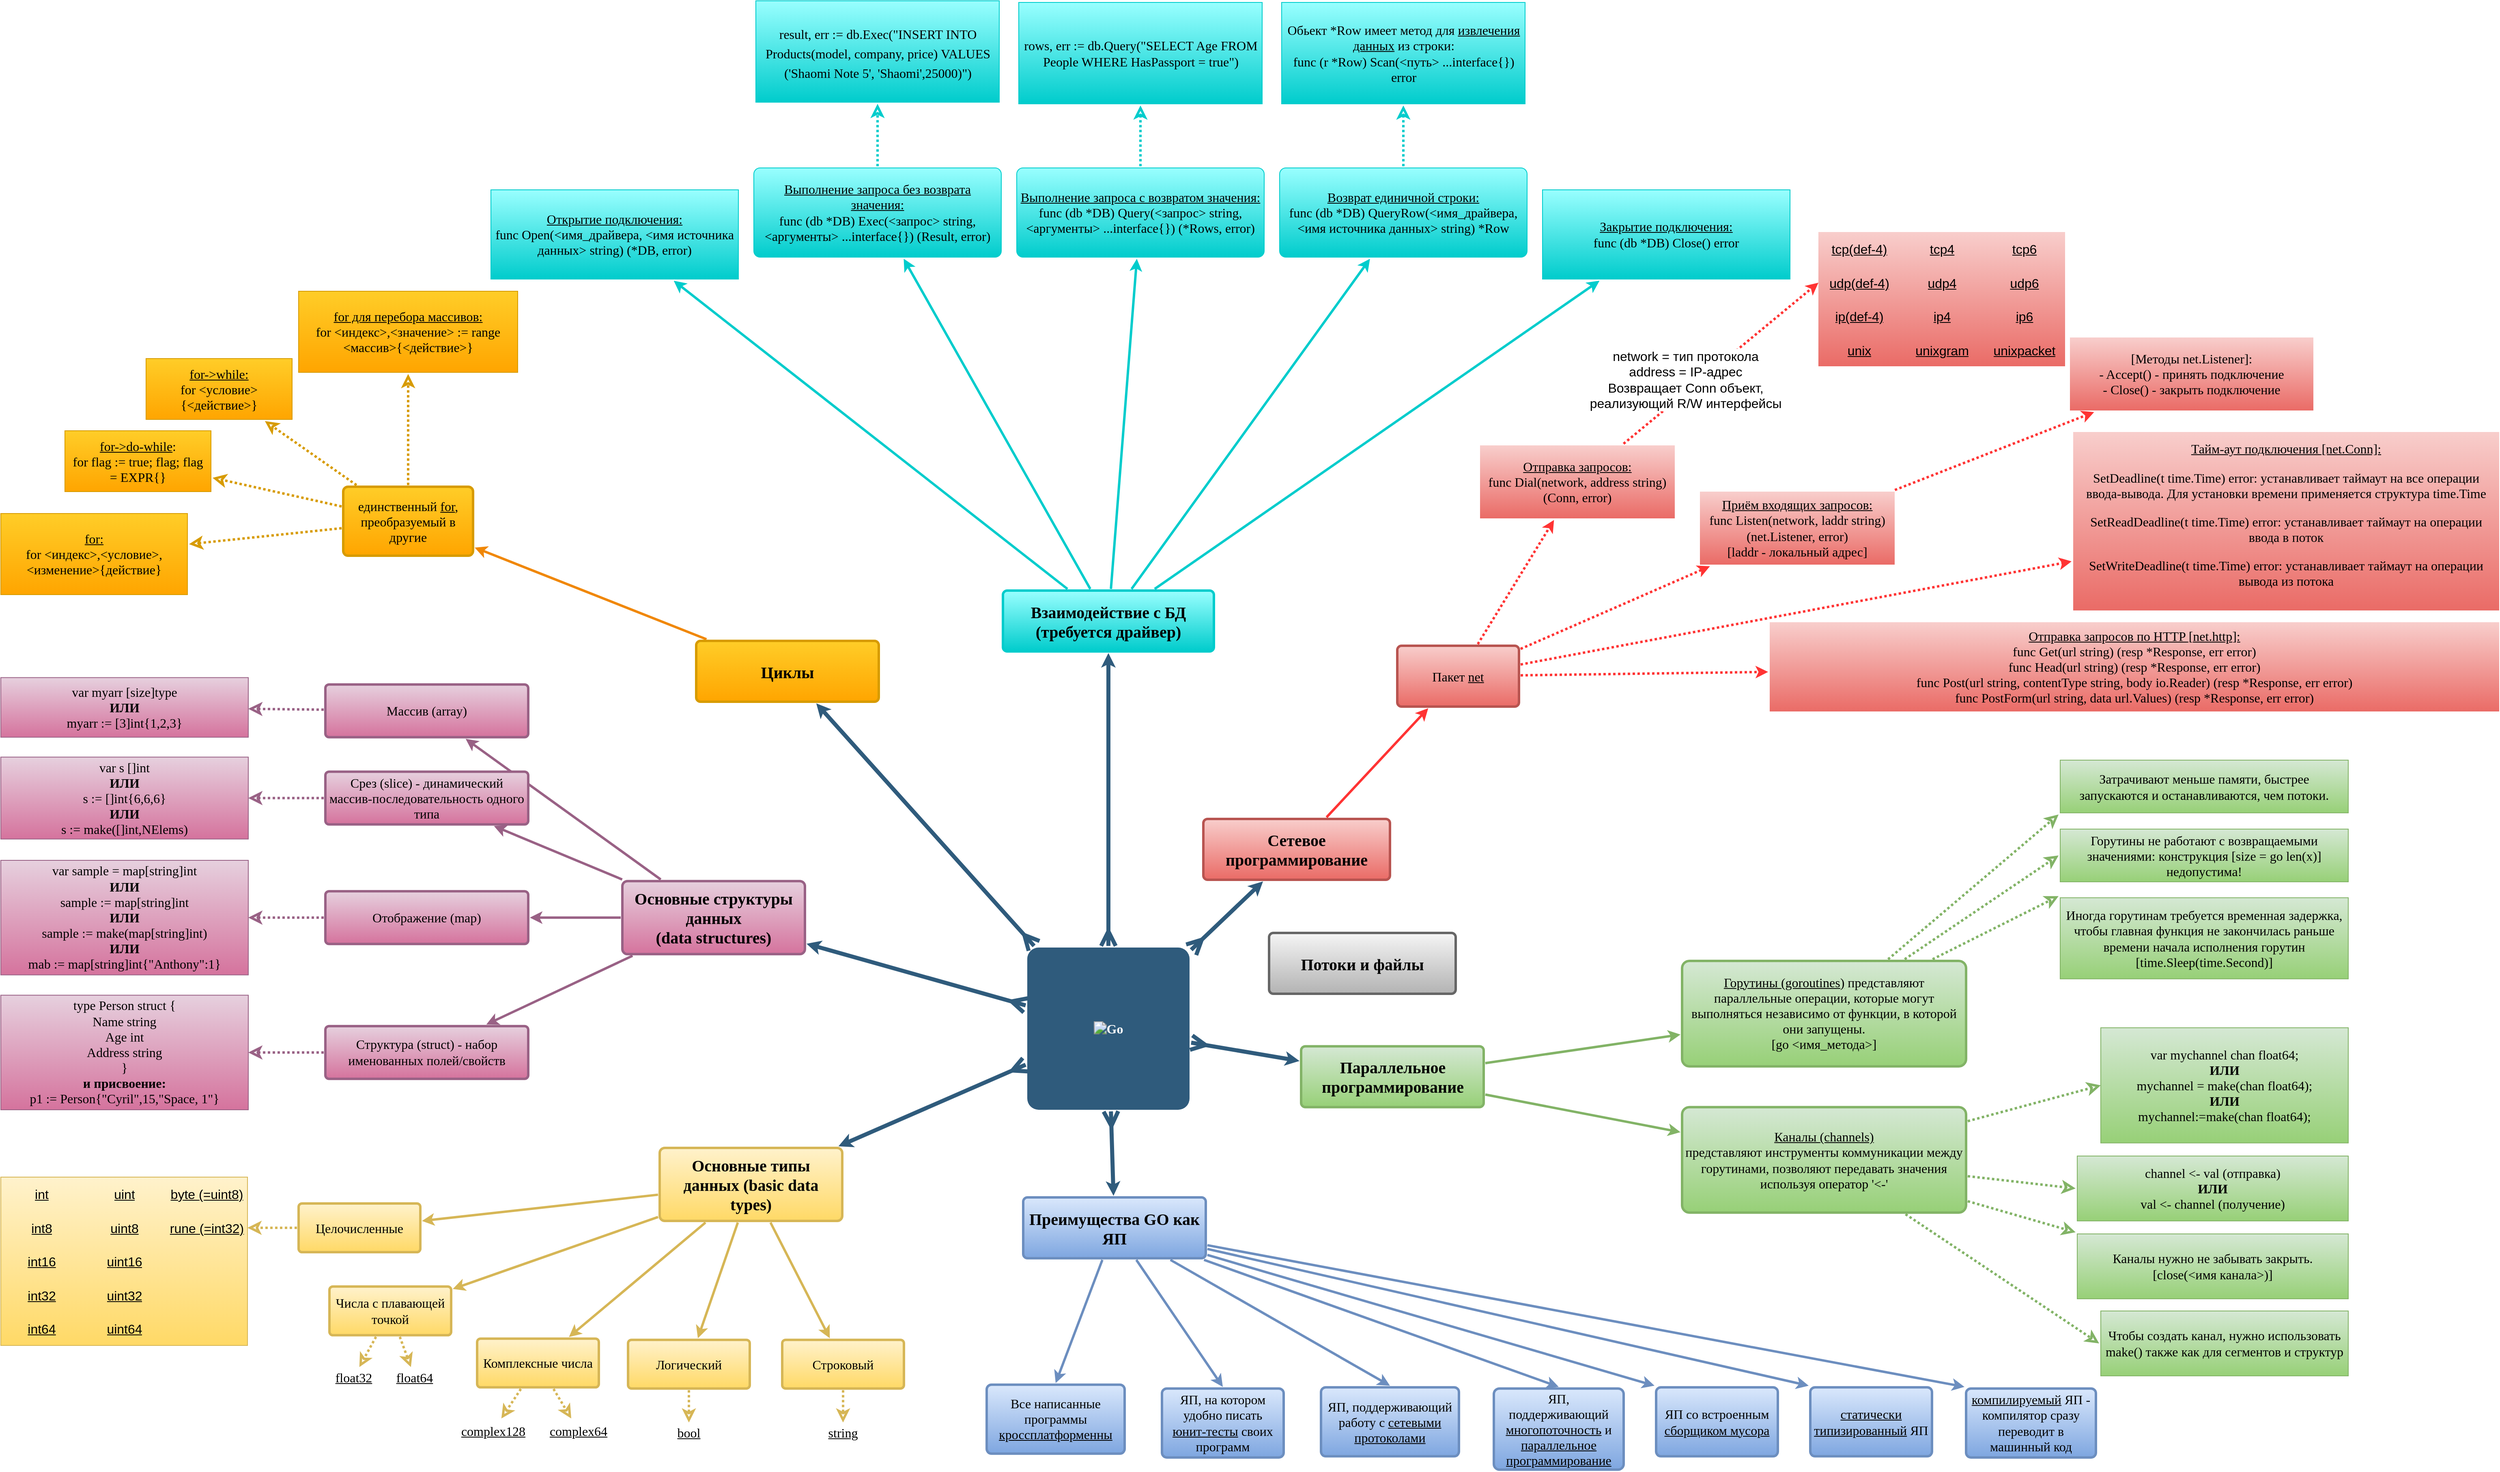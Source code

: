 <mxfile version="14.9.6" type="device"><diagram id="6a731a19-8d31-9384-78a2-239565b7b9f0" name="Page-1"><mxGraphModel dx="5232" dy="3056" grid="0" gridSize="10" guides="1" tooltips="1" connect="1" arrows="1" fold="1" page="1" pageScale="1" pageWidth="1169" pageHeight="827" background="none" math="0" shadow="0"><root><mxCell id="0"/><mxCell id="1" parent="0"/><mxCell id="1745" value="" style="edgeStyle=none;rounded=0;jumpStyle=none;html=1;shadow=0;labelBackgroundColor=none;startArrow=ERmany;startFill=0;endArrow=classic;endFill=1;jettySize=auto;orthogonalLoop=1;strokeColor=#2F5B7C;strokeWidth=5;fontFamily=Verdana;fontSize=16;fontColor=#23445D;spacing=5;startSize=12;endSize=2;" parent="1" source="1749" target="1764" edge="1"><mxGeometry relative="1" as="geometry"><mxPoint x="316.307" y="150.25" as="sourcePoint"/></mxGeometry></mxCell><mxCell id="1746" value="" style="edgeStyle=none;rounded=0;jumpStyle=none;html=1;shadow=0;labelBackgroundColor=none;startArrow=ERmany;startFill=0;endArrow=classic;endFill=1;jettySize=auto;orthogonalLoop=1;strokeColor=#2F5B7C;strokeWidth=5;fontFamily=Verdana;fontSize=16;fontColor=#23445D;spacing=5;endSize=2;startSize=12;jumpSize=6;backgroundOutline=0;" parent="1" source="1749" target="gXRHmuDU-sKcWV9DG5si-1792" edge="1"><mxGeometry relative="1" as="geometry"><mxPoint x="823" y="487.485" as="targetPoint"/><mxPoint x="590" y="540" as="sourcePoint"/></mxGeometry></mxCell><mxCell id="1747" value="" style="edgeStyle=none;rounded=0;jumpStyle=none;html=1;shadow=0;labelBackgroundColor=none;startArrow=ERmany;startFill=0;endArrow=classic;endFill=1;jettySize=auto;orthogonalLoop=1;strokeColor=#2F5B7C;strokeWidth=5;fontFamily=Verdana;fontSize=16;fontColor=#23445D;spacing=5;startSize=12;endSize=2;" parent="1" source="1749" target="gXRHmuDU-sKcWV9DG5si-1791" edge="1"><mxGeometry relative="1" as="geometry"><mxPoint x="830.076" y="688.0" as="targetPoint"/></mxGeometry></mxCell><mxCell id="1748" value="" style="edgeStyle=none;rounded=0;jumpStyle=none;html=1;shadow=0;labelBackgroundColor=none;startArrow=ERmany;startFill=0;endArrow=classic;endFill=1;jettySize=auto;orthogonalLoop=1;strokeColor=#2F5B7C;strokeWidth=5;fontFamily=Verdana;fontSize=16;fontColor=#23445D;spacing=5;startSize=12;endSize=2;" parent="1" source="1749" target="gXRHmuDU-sKcWV9DG5si-1790" edge="1"><mxGeometry relative="1" as="geometry"><mxPoint x="162.853" y="341.25" as="targetPoint"/><mxPoint x="272.001" y="191.25" as="sourcePoint"/></mxGeometry></mxCell><mxCell id="1749" value="&lt;img class=&quot;Header-logo&quot; src=&quot;https://golang.org/lib/godoc/images/go-logo-blue.svg&quot; alt=&quot;Go&quot; style=&quot;font-size: 16px;&quot;&gt;" style="rounded=1;whiteSpace=wrap;html=1;shadow=0;labelBackgroundColor=none;strokeColor=none;strokeWidth=3;fillColor=#2F5B7C;fontFamily=Verdana;fontSize=16;fontColor=#FFFFFF;align=center;fontStyle=1;spacing=5;arcSize=7;perimeterSpacing=2;" parent="1" vertex="1"><mxGeometry x="465" y="361" width="200" height="200" as="geometry"/></mxCell><mxCell id="1750" value="" style="edgeStyle=none;rounded=1;jumpStyle=none;html=1;shadow=0;labelBackgroundColor=none;startArrow=none;startFill=0;jettySize=auto;orthogonalLoop=1;strokeColor=#996185;strokeWidth=3;fontFamily=Verdana;fontSize=16;fontColor=#FFFFFF;spacing=5;fontStyle=1;fillColor=#e6d0de;gradientColor=#d5739d;" parent="1" source="gXRHmuDU-sKcWV9DG5si-1790" target="1756" edge="1"><mxGeometry relative="1" as="geometry"><mxPoint x="-0.089" y="262.75" as="sourcePoint"/></mxGeometry></mxCell><mxCell id="1752" value="" style="edgeStyle=none;rounded=1;jumpStyle=none;html=1;shadow=0;labelBackgroundColor=none;startArrow=none;startFill=0;jettySize=auto;orthogonalLoop=1;strokeColor=#996185;strokeWidth=3;fontFamily=Verdana;fontSize=16;fontColor=#FFFFFF;spacing=5;fontStyle=1;fillColor=#e6d0de;gradientColor=#d5739d;" parent="1" source="gXRHmuDU-sKcWV9DG5si-1790" target="1754" edge="1"><mxGeometry relative="1" as="geometry"><mxPoint x="-72" y="327.267" as="sourcePoint"/></mxGeometry></mxCell><mxCell id="1754" value="Отображение (map)" style="rounded=1;whiteSpace=wrap;html=1;shadow=0;labelBackgroundColor=none;strokeColor=#996185;strokeWidth=3;fillColor=#e6d0de;fontFamily=Verdana;fontSize=16;align=center;spacing=5;fontStyle=0;arcSize=7;perimeterSpacing=2;gradientColor=#d5739d;" parent="1" vertex="1"><mxGeometry x="-400" y="291.63" width="250" height="65" as="geometry"/></mxCell><mxCell id="1756" value="&lt;div style=&quot;font-size: 16px;&quot;&gt;Массив (array)&lt;/div&gt;" style="rounded=1;whiteSpace=wrap;html=1;shadow=0;labelBackgroundColor=none;strokeColor=#996185;strokeWidth=3;fillColor=#e6d0de;fontFamily=Verdana;fontSize=16;align=center;spacing=5;fontStyle=0;arcSize=7;perimeterSpacing=2;gradientColor=#d5739d;" parent="1" vertex="1"><mxGeometry x="-400" y="36.75" width="250" height="65" as="geometry"/></mxCell><mxCell id="1757" value="" style="edgeStyle=none;rounded=0;jumpStyle=none;html=1;shadow=0;labelBackgroundColor=none;startArrow=none;startFill=0;endArrow=classic;endFill=1;jettySize=auto;orthogonalLoop=1;strokeColor=#d6b656;strokeWidth=3;fontFamily=Verdana;fontSize=16;fontColor=#FFFFFF;spacing=5;fillColor=#fff2cc;gradientColor=#ffd966;" parent="1" source="gXRHmuDU-sKcWV9DG5si-1791" target="1763" edge="1"><mxGeometry relative="1" as="geometry"><mxPoint x="39.473" y="719" as="sourcePoint"/></mxGeometry></mxCell><mxCell id="1758" value="" style="edgeStyle=none;rounded=0;jumpStyle=none;html=1;shadow=0;labelBackgroundColor=none;startArrow=none;startFill=0;endArrow=classic;endFill=1;jettySize=auto;orthogonalLoop=1;strokeColor=#d6b656;strokeWidth=3;fontFamily=Verdana;fontSize=16;fontColor=#FFFFFF;spacing=5;fillColor=#fff2cc;gradientColor=#ffd966;" parent="1" source="gXRHmuDU-sKcWV9DG5si-1791" target="1762" edge="1"><mxGeometry relative="1" as="geometry"><mxPoint x="98.022" y="719" as="sourcePoint"/></mxGeometry></mxCell><mxCell id="1759" value="" style="edgeStyle=none;rounded=0;jumpStyle=none;html=1;shadow=0;labelBackgroundColor=none;startArrow=none;startFill=0;endArrow=classic;endFill=1;jettySize=auto;orthogonalLoop=1;strokeColor=#d6b656;strokeWidth=3;fontFamily=Verdana;fontSize=16;fontColor=#FFFFFF;spacing=5;fillColor=#fff2cc;gradientColor=#ffd966;" parent="1" source="gXRHmuDU-sKcWV9DG5si-1791" target="1761" edge="1"><mxGeometry relative="1" as="geometry"><mxPoint x="228" y="774.5" as="targetPoint"/><mxPoint x="129.167" y="719" as="sourcePoint"/></mxGeometry></mxCell><mxCell id="1761" value="Компл&lt;span style=&quot;font-size: 16px;&quot;&gt;е&lt;/span&gt;ксные числа" style="rounded=1;whiteSpace=wrap;html=1;shadow=0;labelBackgroundColor=none;strokeColor=#d6b656;strokeWidth=3;fillColor=#fff2cc;fontFamily=Verdana;fontSize=16;align=center;spacing=5;arcSize=7;perimeterSpacing=2;gradientColor=#ffd966;" parent="1" vertex="1"><mxGeometry x="-213" y="843.13" width="150" height="60" as="geometry"/></mxCell><mxCell id="1762" value="Числа с плавающей точкой" style="rounded=1;whiteSpace=wrap;html=1;shadow=0;labelBackgroundColor=none;strokeColor=#d6b656;strokeWidth=3;fillColor=#fff2cc;fontFamily=Verdana;fontSize=16;align=center;spacing=5;arcSize=7;perimeterSpacing=2;gradientColor=#ffd966;" parent="1" vertex="1"><mxGeometry x="-395" y="778.88" width="150" height="60" as="geometry"/></mxCell><mxCell id="1763" value="Целочисленные" style="rounded=1;whiteSpace=wrap;html=1;shadow=0;labelBackgroundColor=none;strokeColor=#d6b656;strokeWidth=3;fillColor=#fff2cc;fontFamily=Verdana;fontSize=16;align=center;spacing=5;arcSize=7;perimeterSpacing=2;gradientColor=#ffd966;" parent="1" vertex="1"><mxGeometry x="-433" y="676.5" width="150" height="60" as="geometry"/></mxCell><mxCell id="1764" value="Циклы" style="rounded=1;whiteSpace=wrap;html=1;shadow=0;labelBackgroundColor=none;strokeColor=#d79b00;strokeWidth=3;fillColor=#ffcd28;fontFamily=Verdana;fontSize=20;align=center;spacing=5;fontStyle=1;arcSize=7;perimeterSpacing=2;gradientColor=#ffa500;" parent="1" vertex="1"><mxGeometry x="57" y="-17" width="225" height="75" as="geometry"/></mxCell><mxCell id="1769" value="единственный &lt;u&gt;for&lt;/u&gt;, преобразуемый в другие" style="rounded=1;whiteSpace=wrap;html=1;shadow=0;labelBackgroundColor=none;strokeColor=#d79b00;strokeWidth=3;fillColor=#ffcd28;fontFamily=Verdana;fontSize=16;align=center;spacing=5;arcSize=7;perimeterSpacing=2;gradientColor=#ffa500;" parent="1" vertex="1"><mxGeometry x="-378" y="-207" width="160" height="85" as="geometry"/></mxCell><mxCell id="1770" value="" style="edgeStyle=none;rounded=0;jumpStyle=none;html=1;shadow=0;labelBackgroundColor=none;startArrow=none;startFill=0;endArrow=classic;endFill=1;jettySize=auto;orthogonalLoop=1;strokeColor=#F08705;strokeWidth=3;fontFamily=Verdana;fontSize=16;fontColor=#FFFFFF;spacing=5;" parent="1" source="1764" target="1769" edge="1"><mxGeometry relative="1" as="geometry"/></mxCell><mxCell id="1yhecmw3_JIW-okK_ohL-1782" value="" style="edgeStyle=none;orthogonalLoop=1;jettySize=auto;html=1;shadow=0;labelBackgroundColor=none;fontSize=16;fontColor=#FFFFFF;startFill=0;strokeColor=#6c8ebf;strokeWidth=3;fillColor=#dae8fc;fontFamily=Verdana;gradientColor=#7ea6e0;entryX=0;entryY=0;entryDx=0;entryDy=0;" parent="1" source="gXRHmuDU-sKcWV9DG5si-1792" target="1yhecmw3_JIW-okK_ohL-1779" edge="1"><mxGeometry relative="1" as="geometry"><mxPoint x="932.0" y="688.909" as="sourcePoint"/></mxGeometry></mxCell><mxCell id="1772" value="ЯП, поддерживающий работу с &lt;u style=&quot;font-size: 16px;&quot;&gt;сетевыми протоколами&lt;/u&gt;" style="rounded=1;whiteSpace=wrap;html=1;shadow=0;labelBackgroundColor=none;strokeColor=#6c8ebf;strokeWidth=3;fillColor=#dae8fc;fontFamily=Verdana;fontSize=16;align=center;spacing=5;fontStyle=0;arcSize=7;perimeterSpacing=2;gradientColor=#7ea6e0;" parent="1" vertex="1"><mxGeometry x="827" y="903.13" width="170" height="85" as="geometry"/></mxCell><mxCell id="1773" value="" style="edgeStyle=none;rounded=1;jumpStyle=none;html=1;shadow=0;labelBackgroundColor=none;startArrow=none;startFill=0;jettySize=auto;orthogonalLoop=1;strokeColor=#6c8ebf;strokeWidth=3;fontFamily=Verdana;fontSize=16;fontColor=#FFFFFF;spacing=5;fontStyle=1;fillColor=#dae8fc;gradientColor=#7ea6e0;entryX=0.5;entryY=0;entryDx=0;entryDy=0;" parent="1" source="gXRHmuDU-sKcWV9DG5si-1792" target="1772" edge="1"><mxGeometry relative="1" as="geometry"><mxPoint x="932.0" y="752.453" as="sourcePoint"/></mxGeometry></mxCell><mxCell id="1774" value="ЯП, поддерживающий &lt;u style=&quot;font-size: 16px;&quot;&gt;многопоточность&lt;/u&gt; и &lt;u style=&quot;font-size: 16px;&quot;&gt;параллельное программирование&lt;/u&gt;" style="rounded=1;whiteSpace=wrap;html=1;shadow=0;labelBackgroundColor=none;strokeColor=#6c8ebf;strokeWidth=3;fillColor=#dae8fc;fontFamily=Verdana;fontSize=16;align=center;spacing=5;fontStyle=0;arcSize=7;perimeterSpacing=2;gradientColor=#7ea6e0;" parent="1" vertex="1"><mxGeometry x="1040" y="904.57" width="160" height="100" as="geometry"/></mxCell><mxCell id="1775" value="" style="edgeStyle=none;rounded=1;jumpStyle=none;html=1;shadow=0;labelBackgroundColor=none;startArrow=none;startFill=0;jettySize=auto;orthogonalLoop=1;strokeColor=#6c8ebf;strokeWidth=3;fontFamily=Verdana;fontSize=16;fontColor=#FFFFFF;spacing=5;fontStyle=1;fillColor=#dae8fc;gradientColor=#7ea6e0;entryX=0.5;entryY=0;entryDx=0;entryDy=0;" parent="1" source="gXRHmuDU-sKcWV9DG5si-1792" target="1774" edge="1"><mxGeometry relative="1" as="geometry"><mxPoint x="932.0" y="718.785" as="sourcePoint"/></mxGeometry></mxCell><mxCell id="1776" value="&lt;u style=&quot;font-size: 16px;&quot;&gt;статически типизированный&lt;/u&gt; ЯП" style="rounded=1;whiteSpace=wrap;html=1;shadow=0;labelBackgroundColor=none;strokeColor=#6c8ebf;strokeWidth=3;fillColor=#dae8fc;fontFamily=Verdana;fontSize=16;align=center;spacing=5;fontStyle=0;arcSize=7;perimeterSpacing=2;gradientColor=#7ea6e0;" parent="1" vertex="1"><mxGeometry x="1430" y="903.13" width="150" height="85" as="geometry"/></mxCell><mxCell id="1777" value="" style="edgeStyle=none;rounded=1;jumpStyle=none;html=1;shadow=0;labelBackgroundColor=none;startArrow=none;startFill=0;jettySize=auto;orthogonalLoop=1;strokeColor=#6c8ebf;strokeWidth=3;fontFamily=Verdana;fontSize=16;fontColor=#FFFFFF;spacing=5;fontStyle=1;fillColor=#dae8fc;gradientColor=#7ea6e0;entryX=0;entryY=0;entryDx=0;entryDy=0;" parent="1" source="gXRHmuDU-sKcWV9DG5si-1792" target="1776" edge="1"><mxGeometry relative="1" as="geometry"><mxPoint x="897.471" y="681.81" as="sourcePoint"/></mxGeometry></mxCell><mxCell id="1778" value="&lt;u style=&quot;font-size: 16px;&quot;&gt;компилируемый&lt;/u&gt; ЯП - компилятор сразу переводит в машинный код" style="rounded=1;whiteSpace=wrap;html=1;shadow=0;labelBackgroundColor=none;strokeColor=#6c8ebf;strokeWidth=3;fillColor=#dae8fc;fontFamily=Verdana;fontSize=16;align=center;spacing=5;fontStyle=0;arcSize=7;perimeterSpacing=2;gradientColor=#7ea6e0;" parent="1" vertex="1"><mxGeometry x="1622" y="904.57" width="160" height="85" as="geometry"/></mxCell><mxCell id="1779" value="" style="edgeStyle=none;rounded=1;jumpStyle=none;html=1;shadow=0;labelBackgroundColor=none;startArrow=none;startFill=0;jettySize=auto;orthogonalLoop=1;strokeColor=#6c8ebf;strokeWidth=3;fontFamily=Verdana;fontSize=16;fontColor=#FFFFFF;spacing=5;fontStyle=1;fillColor=#dae8fc;gradientColor=#7ea6e0;entryX=0;entryY=0;entryDx=0;entryDy=0;" parent="1" source="gXRHmuDU-sKcWV9DG5si-1792" target="1778" edge="1"><mxGeometry relative="1" as="geometry"><mxPoint x="846.015" y="681.81" as="sourcePoint"/></mxGeometry></mxCell><mxCell id="1yhecmw3_JIW-okK_ohL-1779" value="ЯП со встроенным &lt;u style=&quot;font-size: 16px;&quot;&gt;сборщиком мусора&lt;/u&gt;" style="rounded=1;whiteSpace=wrap;html=1;shadow=0;labelBackgroundColor=none;strokeColor=#6c8ebf;strokeWidth=3;fillColor=#dae8fc;fontFamily=Verdana;fontSize=16;align=center;spacing=5;fontStyle=0;arcSize=7;perimeterSpacing=2;gradientColor=#7ea6e0;" parent="1" vertex="1"><mxGeometry x="1240" y="903.13" width="150" height="85" as="geometry"/></mxCell><mxCell id="1yhecmw3_JIW-okK_ohL-1784" value="ЯП, на котором удобно писать &lt;u style=&quot;font-size: 16px;&quot;&gt;юнит-тесты&lt;/u&gt; своих программ" style="rounded=1;whiteSpace=wrap;html=1;shadow=0;labelBackgroundColor=none;strokeColor=#6c8ebf;strokeWidth=3;fillColor=#dae8fc;fontFamily=Verdana;fontSize=16;align=center;spacing=5;fontStyle=0;arcSize=7;perimeterSpacing=2;gradientColor=#7ea6e0;" parent="1" vertex="1"><mxGeometry x="631" y="904.57" width="150" height="85" as="geometry"/></mxCell><mxCell id="1yhecmw3_JIW-okK_ohL-1788" value="" style="edgeStyle=none;rounded=1;jumpStyle=none;html=1;shadow=0;labelBackgroundColor=none;startArrow=none;startFill=0;jettySize=auto;orthogonalLoop=1;strokeColor=#6c8ebf;strokeWidth=3;fontFamily=Verdana;fontSize=16;fontColor=#FFFFFF;spacing=5;fontStyle=1;fillColor=#dae8fc;gradientColor=#7ea6e0;entryX=0.5;entryY=0;entryDx=0;entryDy=0;" parent="1" source="gXRHmuDU-sKcWV9DG5si-1792" target="1yhecmw3_JIW-okK_ohL-1784" edge="1"><mxGeometry relative="1" as="geometry"><mxPoint x="897.664" y="760.81" as="sourcePoint"/><mxPoint x="1058" y="781.172" as="targetPoint"/><Array as="points"/></mxGeometry></mxCell><mxCell id="1yhecmw3_JIW-okK_ohL-1789" value="Все написанные программы &lt;u style=&quot;font-size: 16px;&quot;&gt;кроссплатформенны&lt;/u&gt;" style="rounded=1;whiteSpace=wrap;html=1;shadow=0;labelBackgroundColor=none;strokeColor=#6c8ebf;strokeWidth=3;fillColor=#dae8fc;fontFamily=Verdana;fontSize=16;align=center;spacing=5;fontStyle=0;arcSize=7;perimeterSpacing=2;gradientColor=#7ea6e0;" parent="1" vertex="1"><mxGeometry x="415" y="899.87" width="170" height="85" as="geometry"/></mxCell><mxCell id="1yhecmw3_JIW-okK_ohL-1790" value="" style="edgeStyle=none;rounded=1;jumpStyle=none;html=1;shadow=0;labelBackgroundColor=none;startArrow=none;startFill=0;jettySize=auto;orthogonalLoop=1;strokeColor=#6c8ebf;strokeWidth=3;fontFamily=Verdana;fontSize=16;fontColor=#FFFFFF;spacing=5;fontStyle=1;fillColor=#dae8fc;gradientColor=#7ea6e0;entryX=0.5;entryY=0;entryDx=0;entryDy=0;" parent="1" source="gXRHmuDU-sKcWV9DG5si-1792" target="1yhecmw3_JIW-okK_ohL-1789" edge="1"><mxGeometry relative="1" as="geometry"><mxPoint x="847.336" y="760.81" as="sourcePoint"/><mxPoint x="975" y="811.31" as="targetPoint"/><Array as="points"/></mxGeometry></mxCell><mxCell id="1yhecmw3_JIW-okK_ohL-1793" value="" style="shape=table;html=1;whiteSpace=wrap;startSize=0;container=1;collapsible=0;childLayout=tableLayout;columnLines=0;rowLines=0;fontFamily=Verdana;fontSize=16;perimeterSpacing=0;gradientColor=#ffd966;fillColor=#fff2cc;strokeColor=#d6b656;fontStyle=0" parent="1" vertex="1"><mxGeometry x="-800" y="644" width="304" height="207.5" as="geometry"/></mxCell><mxCell id="1yhecmw3_JIW-okK_ohL-1810" value="" style="shape=partialRectangle;html=1;whiteSpace=wrap;collapsible=0;dropTarget=0;pointerEvents=0;fillColor=none;top=0;left=0;bottom=0;right=0;points=[[0,0.5],[1,0.5]];portConstraint=eastwest;fontSize=16;fontStyle=0" parent="1yhecmw3_JIW-okK_ohL-1793" vertex="1"><mxGeometry width="304" height="42" as="geometry"/></mxCell><mxCell id="1yhecmw3_JIW-okK_ohL-1811" value="int" style="shape=partialRectangle;html=1;whiteSpace=wrap;connectable=0;fillColor=none;top=0;left=0;bottom=0;right=0;overflow=hidden;pointerEvents=1;fontSize=16;fontStyle=4" parent="1yhecmw3_JIW-okK_ohL-1810" vertex="1"><mxGeometry width="101" height="42" as="geometry"/></mxCell><mxCell id="1yhecmw3_JIW-okK_ohL-1812" value="uint" style="shape=partialRectangle;html=1;whiteSpace=wrap;connectable=0;fillColor=none;top=0;left=0;bottom=0;right=0;overflow=hidden;pointerEvents=1;fontSize=16;fontStyle=4" parent="1yhecmw3_JIW-okK_ohL-1810" vertex="1"><mxGeometry x="101" width="103" height="42" as="geometry"/></mxCell><mxCell id="1yhecmw3_JIW-okK_ohL-1813" value="byte (=uint8)" style="shape=partialRectangle;html=1;whiteSpace=wrap;connectable=0;fillColor=none;top=0;left=0;bottom=0;right=0;overflow=hidden;pointerEvents=1;fontSize=16;fontStyle=4" parent="1yhecmw3_JIW-okK_ohL-1810" vertex="1"><mxGeometry x="204" width="100" height="42" as="geometry"/></mxCell><mxCell id="1yhecmw3_JIW-okK_ohL-1794" value="" style="shape=partialRectangle;html=1;whiteSpace=wrap;collapsible=0;dropTarget=0;pointerEvents=0;fillColor=none;top=0;left=0;bottom=0;right=0;points=[[0,0.5],[1,0.5]];portConstraint=eastwest;fontSize=16;fontStyle=0" parent="1yhecmw3_JIW-okK_ohL-1793" vertex="1"><mxGeometry y="42" width="304" height="41" as="geometry"/></mxCell><mxCell id="1yhecmw3_JIW-okK_ohL-1795" value="int8" style="shape=partialRectangle;html=1;whiteSpace=wrap;connectable=0;fillColor=none;top=0;left=0;bottom=0;right=0;overflow=hidden;pointerEvents=1;fontSize=16;fontStyle=4" parent="1yhecmw3_JIW-okK_ohL-1794" vertex="1"><mxGeometry width="101" height="41" as="geometry"/></mxCell><mxCell id="1yhecmw3_JIW-okK_ohL-1796" value="uint8" style="shape=partialRectangle;html=1;whiteSpace=wrap;connectable=0;fillColor=none;top=0;left=0;bottom=0;right=0;overflow=hidden;pointerEvents=1;fontSize=16;fontStyle=4" parent="1yhecmw3_JIW-okK_ohL-1794" vertex="1"><mxGeometry x="101" width="103" height="41" as="geometry"/></mxCell><mxCell id="1yhecmw3_JIW-okK_ohL-1797" value="rune (=int32)" style="shape=partialRectangle;html=1;whiteSpace=wrap;connectable=0;fillColor=none;top=0;left=0;bottom=0;right=0;overflow=hidden;pointerEvents=1;fontSize=16;fontStyle=4" parent="1yhecmw3_JIW-okK_ohL-1794" vertex="1"><mxGeometry x="204" width="100" height="41" as="geometry"/></mxCell><mxCell id="1yhecmw3_JIW-okK_ohL-1798" value="" style="shape=partialRectangle;html=1;whiteSpace=wrap;collapsible=0;dropTarget=0;pointerEvents=0;fillColor=none;top=0;left=0;bottom=0;right=0;points=[[0,0.5],[1,0.5]];portConstraint=eastwest;fontSize=16;fontStyle=0" parent="1yhecmw3_JIW-okK_ohL-1793" vertex="1"><mxGeometry y="83" width="304" height="42" as="geometry"/></mxCell><mxCell id="1yhecmw3_JIW-okK_ohL-1799" value="int16" style="shape=partialRectangle;html=1;whiteSpace=wrap;connectable=0;fillColor=none;top=0;left=0;bottom=0;right=0;overflow=hidden;pointerEvents=1;fontSize=16;fontStyle=4" parent="1yhecmw3_JIW-okK_ohL-1798" vertex="1"><mxGeometry width="101" height="42" as="geometry"/></mxCell><mxCell id="1yhecmw3_JIW-okK_ohL-1800" value="uint16" style="shape=partialRectangle;html=1;whiteSpace=wrap;connectable=0;fillColor=none;top=0;left=0;bottom=0;right=0;overflow=hidden;pointerEvents=1;fontSize=16;fontStyle=4" parent="1yhecmw3_JIW-okK_ohL-1798" vertex="1"><mxGeometry x="101" width="103" height="42" as="geometry"/></mxCell><mxCell id="1yhecmw3_JIW-okK_ohL-1801" value="" style="shape=partialRectangle;html=1;whiteSpace=wrap;connectable=0;fillColor=none;top=0;left=0;bottom=0;right=0;overflow=hidden;pointerEvents=1;fontSize=16;" parent="1yhecmw3_JIW-okK_ohL-1798" vertex="1"><mxGeometry x="204" width="100" height="42" as="geometry"/></mxCell><mxCell id="1yhecmw3_JIW-okK_ohL-1802" value="" style="shape=partialRectangle;html=1;whiteSpace=wrap;collapsible=0;dropTarget=0;pointerEvents=0;fillColor=none;top=0;left=0;bottom=0;right=0;points=[[0,0.5],[1,0.5]];portConstraint=eastwest;fontSize=16;fontStyle=0" parent="1yhecmw3_JIW-okK_ohL-1793" vertex="1"><mxGeometry y="125" width="304" height="41" as="geometry"/></mxCell><mxCell id="1yhecmw3_JIW-okK_ohL-1803" value="int32" style="shape=partialRectangle;html=1;whiteSpace=wrap;connectable=0;fillColor=none;top=0;left=0;bottom=0;right=0;overflow=hidden;pointerEvents=1;fontSize=16;fontStyle=4" parent="1yhecmw3_JIW-okK_ohL-1802" vertex="1"><mxGeometry width="101" height="41" as="geometry"/></mxCell><mxCell id="1yhecmw3_JIW-okK_ohL-1804" value="uint32" style="shape=partialRectangle;html=1;whiteSpace=wrap;connectable=0;fillColor=none;top=0;left=0;bottom=0;right=0;overflow=hidden;pointerEvents=1;fontSize=16;fontStyle=4" parent="1yhecmw3_JIW-okK_ohL-1802" vertex="1"><mxGeometry x="101" width="103" height="41" as="geometry"/></mxCell><mxCell id="1yhecmw3_JIW-okK_ohL-1805" value="" style="shape=partialRectangle;html=1;whiteSpace=wrap;connectable=0;fillColor=none;top=0;left=0;bottom=0;right=0;overflow=hidden;pointerEvents=1;fontSize=16;" parent="1yhecmw3_JIW-okK_ohL-1802" vertex="1"><mxGeometry x="204" width="100" height="41" as="geometry"/></mxCell><mxCell id="1yhecmw3_JIW-okK_ohL-1806" value="" style="shape=partialRectangle;html=1;whiteSpace=wrap;collapsible=0;dropTarget=0;pointerEvents=0;fillColor=none;top=0;left=0;bottom=0;right=0;points=[[0,0.5],[1,0.5]];portConstraint=eastwest;fontSize=16;fontStyle=0" parent="1yhecmw3_JIW-okK_ohL-1793" vertex="1"><mxGeometry y="166" width="304" height="42" as="geometry"/></mxCell><mxCell id="1yhecmw3_JIW-okK_ohL-1807" value="int64" style="shape=partialRectangle;html=1;whiteSpace=wrap;connectable=0;fillColor=none;top=0;left=0;bottom=0;right=0;overflow=hidden;pointerEvents=1;fontSize=16;fontStyle=4" parent="1yhecmw3_JIW-okK_ohL-1806" vertex="1"><mxGeometry width="101" height="42" as="geometry"/></mxCell><mxCell id="1yhecmw3_JIW-okK_ohL-1808" value="uint64" style="shape=partialRectangle;html=1;whiteSpace=wrap;connectable=0;fillColor=none;top=0;left=0;bottom=0;right=0;overflow=hidden;pointerEvents=1;fontSize=16;fontStyle=4" parent="1yhecmw3_JIW-okK_ohL-1806" vertex="1"><mxGeometry x="101" width="103" height="42" as="geometry"/></mxCell><mxCell id="1yhecmw3_JIW-okK_ohL-1809" value="" style="shape=partialRectangle;html=1;whiteSpace=wrap;connectable=0;fillColor=none;top=0;left=0;bottom=0;right=0;overflow=hidden;pointerEvents=1;fontSize=16;" parent="1yhecmw3_JIW-okK_ohL-1806" vertex="1"><mxGeometry x="204" width="100" height="42" as="geometry"/></mxCell><mxCell id="1yhecmw3_JIW-okK_ohL-1838" value="&lt;font style=&quot;font-size: 16px;&quot;&gt;float32&lt;/font&gt;" style="text;html=1;align=center;verticalAlign=middle;whiteSpace=wrap;rounded=0;fontFamily=Verdana;fontSize=16;fontStyle=4" parent="1" vertex="1"><mxGeometry x="-395" y="878.13" width="60" height="25" as="geometry"/></mxCell><mxCell id="1yhecmw3_JIW-okK_ohL-1839" value="&lt;div style=&quot;font-size: 16px;&quot;&gt;&lt;font style=&quot;font-size: 16px;&quot;&gt;float64&lt;/font&gt;&lt;/div&gt;" style="text;html=1;align=center;verticalAlign=middle;whiteSpace=wrap;rounded=0;fontFamily=Verdana;fontSize=16;fontStyle=4" parent="1" vertex="1"><mxGeometry x="-320" y="878.13" width="60" height="25" as="geometry"/></mxCell><mxCell id="1yhecmw3_JIW-okK_ohL-1844" value="&lt;font style=&quot;font-size: 16px;&quot;&gt;complex64&lt;/font&gt;" style="text;html=1;align=center;verticalAlign=middle;whiteSpace=wrap;rounded=0;fontFamily=Verdana;fontSize=16;fontStyle=4" parent="1" vertex="1"><mxGeometry x="-123" y="941.51" width="70" height="30" as="geometry"/></mxCell><mxCell id="1yhecmw3_JIW-okK_ohL-1845" value="&lt;u&gt;&lt;font style=&quot;font-size: 16px&quot;&gt;complex128&lt;/font&gt;&lt;/u&gt;" style="text;html=1;align=center;verticalAlign=middle;whiteSpace=wrap;rounded=0;fontFamily=Verdana;fontSize=16;fontStyle=0" parent="1" vertex="1"><mxGeometry x="-223" y="941.51" width="60" height="30" as="geometry"/></mxCell><mxCell id="1yhecmw3_JIW-okK_ohL-1846" value="Строковый" style="rounded=1;whiteSpace=wrap;html=1;shadow=0;labelBackgroundColor=none;strokeColor=#d6b656;strokeWidth=3;fillColor=#fff2cc;fontFamily=Verdana;fontSize=16;align=center;spacing=5;arcSize=7;perimeterSpacing=2;gradientColor=#ffd966;" parent="1" vertex="1"><mxGeometry x="163" y="844.57" width="150" height="60" as="geometry"/></mxCell><mxCell id="1yhecmw3_JIW-okK_ohL-1847" value="&lt;div style=&quot;font-size: 16px;&quot;&gt;string&lt;/div&gt;" style="text;html=1;align=center;verticalAlign=middle;whiteSpace=wrap;rounded=0;fontFamily=Verdana;fontSize=16;fontStyle=4" parent="1" vertex="1"><mxGeometry x="208" y="946.51" width="60" height="25" as="geometry"/></mxCell><mxCell id="1yhecmw3_JIW-okK_ohL-1848" value="" style="edgeStyle=none;rounded=0;jumpStyle=none;html=1;shadow=0;labelBackgroundColor=none;startArrow=none;startFill=0;endArrow=classic;endFill=1;jettySize=auto;orthogonalLoop=1;strokeColor=#d6b656;strokeWidth=3;fontFamily=Verdana;fontSize=16;fontColor=#FFFFFF;spacing=5;fillColor=#fff2cc;gradientColor=#ffd966;" parent="1" source="gXRHmuDU-sKcWV9DG5si-1791" target="1yhecmw3_JIW-okK_ohL-1846" edge="1"><mxGeometry relative="1" as="geometry"><mxPoint x="258" y="686.5" as="sourcePoint"/><mxPoint x="161.351" y="669.5" as="targetPoint"/><Array as="points"/></mxGeometry></mxCell><mxCell id="1yhecmw3_JIW-okK_ohL-1849" value="Логический" style="rounded=1;whiteSpace=wrap;html=1;shadow=0;labelBackgroundColor=none;strokeColor=#d6b656;strokeWidth=3;fillColor=#fff2cc;fontFamily=Verdana;fontSize=16;align=center;spacing=5;arcSize=7;perimeterSpacing=2;gradientColor=#ffd966;" parent="1" vertex="1"><mxGeometry x="-27" y="844.57" width="150" height="60" as="geometry"/></mxCell><mxCell id="1yhecmw3_JIW-okK_ohL-1850" value="bool" style="text;html=1;align=center;verticalAlign=middle;whiteSpace=wrap;rounded=0;fontFamily=Verdana;fontSize=16;fontStyle=4" parent="1" vertex="1"><mxGeometry x="18" y="946.51" width="60" height="25" as="geometry"/></mxCell><mxCell id="1yhecmw3_JIW-okK_ohL-1852" value="" style="edgeStyle=none;rounded=0;jumpStyle=none;html=1;shadow=0;labelBackgroundColor=none;startArrow=none;startFill=0;endArrow=classic;endFill=1;jettySize=auto;orthogonalLoop=1;strokeColor=#d6b656;strokeWidth=3;fontFamily=Verdana;fontSize=16;fontColor=#FFFFFF;spacing=5;fillColor=#fff2cc;gradientColor=#ffd966;" parent="1" source="gXRHmuDU-sKcWV9DG5si-1791" target="1yhecmw3_JIW-okK_ohL-1849" edge="1"><mxGeometry relative="1" as="geometry"><mxPoint x="176.445" y="719" as="sourcePoint"/><mxPoint x="219.351" y="774" as="targetPoint"/><Array as="points"/></mxGeometry></mxCell><mxCell id="1yhecmw3_JIW-okK_ohL-1853" value="" style="endArrow=classic;dashed=1;html=1;strokeWidth=3;shadow=0;labelBackgroundColor=none;fontFamily=Verdana;fontSize=16;fontColor=#FFFFFF;startSize=3;endSize=8;fillColor=#fff2cc;endFill=0;gradientColor=#ffd966;strokeColor=#d6b656;dashPattern=1 1;rounded=0;" parent="1" source="1763" target="1yhecmw3_JIW-okK_ohL-1794" edge="1"><mxGeometry width="50" height="50" relative="1" as="geometry"><mxPoint x="264" y="736.63" as="sourcePoint"/><mxPoint x="314" y="686.63" as="targetPoint"/></mxGeometry></mxCell><mxCell id="gXRHmuDU-sKcWV9DG5si-1779" value="Структура (struct) - набор именованных полей/свойств" style="rounded=1;whiteSpace=wrap;html=1;shadow=0;labelBackgroundColor=none;strokeColor=#996185;strokeWidth=3;fillColor=#e6d0de;fontFamily=Verdana;fontSize=16;align=center;spacing=5;fontStyle=0;arcSize=7;perimeterSpacing=2;gradientColor=#d5739d;" parent="1" vertex="1"><mxGeometry x="-400" y="457.88" width="250" height="65" as="geometry"/></mxCell><mxCell id="gXRHmuDU-sKcWV9DG5si-1780" value="" style="edgeStyle=none;rounded=1;jumpStyle=none;html=1;shadow=0;labelBackgroundColor=none;startArrow=none;startFill=0;jettySize=auto;orthogonalLoop=1;strokeColor=#996185;strokeWidth=3;fontFamily=Verdana;fontSize=16;fontColor=#FFFFFF;spacing=5;fontStyle=1;fillColor=#e6d0de;gradientColor=#d5739d;" parent="1" source="gXRHmuDU-sKcWV9DG5si-1790" target="gXRHmuDU-sKcWV9DG5si-1779" edge="1"><mxGeometry relative="1" as="geometry"><mxPoint x="8.079" y="341.75" as="sourcePoint"/><mxPoint x="-172.827" y="382.25" as="targetPoint"/><Array as="points"/></mxGeometry></mxCell><mxCell id="gXRHmuDU-sKcWV9DG5si-1781" value="&lt;div style=&quot;font-size: 16px&quot;&gt;Срез (slice) - динамический массив-последовательность одного типа&lt;/div&gt;" style="rounded=1;whiteSpace=wrap;html=1;shadow=0;labelBackgroundColor=none;strokeColor=#996185;strokeWidth=3;fillColor=#e6d0de;fontFamily=Verdana;fontSize=16;align=center;spacing=5;fontStyle=0;arcSize=7;perimeterSpacing=2;gradientColor=#d5739d;" parent="1" vertex="1"><mxGeometry x="-400" y="144.25" width="250" height="65" as="geometry"/></mxCell><mxCell id="gXRHmuDU-sKcWV9DG5si-1782" value="" style="edgeStyle=none;rounded=1;jumpStyle=none;html=1;shadow=0;labelBackgroundColor=none;startArrow=none;startFill=0;jettySize=auto;orthogonalLoop=1;strokeColor=#996185;strokeWidth=3;fontFamily=Verdana;fontSize=16;fontColor=#FFFFFF;spacing=5;fontStyle=1;fillColor=#e6d0de;gradientColor=#d5739d;" parent="1" source="gXRHmuDU-sKcWV9DG5si-1790" target="gXRHmuDU-sKcWV9DG5si-1781" edge="1"><mxGeometry relative="1" as="geometry"><mxPoint x="-72" y="275.767" as="sourcePoint"/><mxPoint x="-168" y="316.42" as="targetPoint"/></mxGeometry></mxCell><mxCell id="gXRHmuDU-sKcWV9DG5si-1783" value="&lt;div style=&quot;font-size: 16px&quot;&gt;var myarr [size]type&lt;br style=&quot;font-size: 16px&quot;&gt;&lt;/div&gt;&lt;div&gt;&lt;b&gt;ИЛИ&lt;/b&gt;&lt;/div&gt;&lt;div&gt;myarr := [3]int{1,2,3}&lt;/div&gt;" style="rounded=0;whiteSpace=wrap;html=1;fontSize=16;gradientColor=#d5739d;fillColor=#e6d0de;strokeColor=#996185;fontFamily=Verdana;" parent="1" vertex="1"><mxGeometry x="-800" y="28.25" width="305" height="73.5" as="geometry"/></mxCell><mxCell id="gXRHmuDU-sKcWV9DG5si-1785" value="" style="endArrow=classic;dashed=1;html=1;strokeWidth=3;shadow=0;labelBackgroundColor=none;fontFamily=Verdana;fontSize=16;fontColor=#FFFFFF;startSize=3;endSize=8;fillColor=#e6d0de;endFill=0;gradientColor=#d5739d;strokeColor=#996185;dashPattern=1 1;rounded=0;" parent="1" source="1756" target="gXRHmuDU-sKcWV9DG5si-1783" edge="1"><mxGeometry width="50" height="50" relative="1" as="geometry"><mxPoint x="539" y="304.75" as="sourcePoint"/><mxPoint x="589" y="254.75" as="targetPoint"/></mxGeometry></mxCell><mxCell id="gXRHmuDU-sKcWV9DG5si-1787" value="&lt;div style=&quot;font-size: 16px&quot;&gt;var s []int&lt;/div&gt;&lt;div style=&quot;font-size: 16px&quot;&gt;&lt;b&gt;ИЛИ&lt;/b&gt;&lt;/div&gt;&lt;div style=&quot;font-size: 16px&quot;&gt;s := []int{6,6,6}&lt;br style=&quot;font-size: 16px&quot;&gt;&lt;b&gt;ИЛИ&lt;/b&gt;&lt;br style=&quot;font-size: 16px&quot;&gt;s := make([]int,NElems)&lt;br style=&quot;font-size: 16px&quot;&gt;&lt;/div&gt;" style="rounded=0;whiteSpace=wrap;html=1;fontSize=16;gradientColor=#d5739d;fillColor=#e6d0de;strokeColor=#996185;fontFamily=Verdana;" parent="1" vertex="1"><mxGeometry x="-800" y="126.25" width="305" height="101" as="geometry"/></mxCell><mxCell id="gXRHmuDU-sKcWV9DG5si-1788" value="&lt;div&gt;var sample = map[string]int&lt;br&gt;&lt;b&gt;ИЛИ&lt;/b&gt;&lt;/div&gt;&lt;div&gt;sample := map[string]int&lt;br&gt;&lt;/div&gt;&lt;div&gt;&lt;b&gt;ИЛИ&lt;/b&gt;&lt;/div&gt;&lt;div&gt;sample := make(map[string]int)&lt;br&gt;&lt;/div&gt;&lt;div&gt;&lt;b&gt;ИЛИ&lt;/b&gt;&lt;/div&gt;&lt;div&gt;mab := map[string]int{&quot;Anthony&quot;:1}&lt;br&gt;&lt;/div&gt;" style="rounded=0;whiteSpace=wrap;html=1;fontSize=16;gradientColor=#d5739d;fillColor=#e6d0de;strokeColor=#996185;fontFamily=Verdana;" parent="1" vertex="1"><mxGeometry x="-800" y="253.5" width="305" height="141.25" as="geometry"/></mxCell><mxCell id="gXRHmuDU-sKcWV9DG5si-1789" value="" style="endArrow=classic;dashed=1;html=1;strokeWidth=3;shadow=0;labelBackgroundColor=none;fontFamily=Verdana;fontSize=16;fontColor=#FFFFFF;startSize=3;endSize=8;fillColor=#e6d0de;endFill=0;gradientColor=#d5739d;strokeColor=#996185;dashPattern=1 1;rounded=0;" parent="1" source="gXRHmuDU-sKcWV9DG5si-1781" target="gXRHmuDU-sKcWV9DG5si-1787" edge="1"><mxGeometry width="50" height="50" relative="1" as="geometry"><mxPoint x="539" y="304.75" as="sourcePoint"/><mxPoint x="589" y="254.75" as="targetPoint"/></mxGeometry></mxCell><mxCell id="gXRHmuDU-sKcWV9DG5si-1790" value="&lt;div&gt;Основные структуры данных&lt;/div&gt;&lt;div&gt;(data structures)&lt;br&gt;&lt;/div&gt;" style="rounded=1;whiteSpace=wrap;html=1;shadow=0;labelBackgroundColor=none;strokeColor=#996185;strokeWidth=3;fillColor=#e6d0de;fontFamily=Verdana;fontSize=20;align=center;spacing=5;fontStyle=1;arcSize=7;perimeterSpacing=2;gradientColor=#d5739d;" parent="1" vertex="1"><mxGeometry x="-34" y="279.13" width="225" height="90" as="geometry"/></mxCell><mxCell id="gXRHmuDU-sKcWV9DG5si-1791" value="Основные типы данных (basic data types)" style="rounded=1;whiteSpace=wrap;html=1;shadow=0;labelBackgroundColor=none;strokeColor=#d6b656;strokeWidth=3;fillColor=#fff2cc;fontFamily=Verdana;fontSize=20;align=center;spacing=5;fontStyle=1;arcSize=7;perimeterSpacing=2;gradientColor=#ffd966;" parent="1" vertex="1"><mxGeometry x="12" y="608" width="225" height="90" as="geometry"/></mxCell><mxCell id="gXRHmuDU-sKcWV9DG5si-1792" value="Преимущества GO как ЯП" style="rounded=1;whiteSpace=wrap;html=1;shadow=0;labelBackgroundColor=none;strokeColor=#6c8ebf;strokeWidth=3;fillColor=#dae8fc;fontFamily=Verdana;fontSize=20;align=center;spacing=5;fontStyle=1;arcSize=7;perimeterSpacing=2;gradientColor=#7ea6e0;" parent="1" vertex="1"><mxGeometry x="460" y="669" width="225" height="75" as="geometry"/></mxCell><mxCell id="gXRHmuDU-sKcWV9DG5si-1794" value="" style="endArrow=classic;dashed=1;html=1;strokeWidth=3;shadow=0;labelBackgroundColor=none;fontFamily=Verdana;fontSize=16;fontColor=#FFFFFF;startSize=3;endSize=8;fillColor=#e6d0de;endFill=0;gradientColor=#d5739d;strokeColor=#996185;dashPattern=1 1;rounded=0;" parent="1" source="1754" target="gXRHmuDU-sKcWV9DG5si-1788" edge="1"><mxGeometry width="50" height="50" relative="1" as="geometry"><mxPoint x="539" y="304.75" as="sourcePoint"/><mxPoint x="589" y="254.75" as="targetPoint"/></mxGeometry></mxCell><mxCell id="gXRHmuDU-sKcWV9DG5si-1795" value="&lt;div&gt;type Person struct {&lt;/div&gt;&lt;div&gt;Name string&lt;/div&gt;&lt;div&gt;Age int&lt;/div&gt;&lt;div&gt;Address string&lt;br&gt;&lt;/div&gt;&lt;div&gt;}&lt;/div&gt;&lt;div&gt;&lt;b&gt;и присвоение:&lt;br&gt;&lt;/b&gt;&lt;/div&gt;&lt;div&gt;p1 := Person{&quot;Cyril&quot;,15,&quot;Space, 1&quot;}&lt;br&gt;&lt;/div&gt;" style="rounded=0;whiteSpace=wrap;html=1;fontSize=16;gradientColor=#d5739d;fillColor=#e6d0de;strokeColor=#996185;fontFamily=Verdana;" parent="1" vertex="1"><mxGeometry x="-800" y="419.75" width="305" height="141.25" as="geometry"/></mxCell><mxCell id="gXRHmuDU-sKcWV9DG5si-1796" value="" style="endArrow=classic;dashed=1;html=1;strokeWidth=3;shadow=0;labelBackgroundColor=none;fontFamily=Verdana;fontSize=16;fontColor=#FFFFFF;startSize=3;endSize=8;fillColor=#e6d0de;endFill=0;gradientColor=#d5739d;strokeColor=#996185;dashPattern=1 1;rounded=0;" parent="1" source="gXRHmuDU-sKcWV9DG5si-1779" target="gXRHmuDU-sKcWV9DG5si-1795" edge="1"><mxGeometry width="50" height="50" relative="1" as="geometry"><mxPoint x="539" y="304.75" as="sourcePoint"/><mxPoint x="589" y="254.75" as="targetPoint"/></mxGeometry></mxCell><mxCell id="zbW2guBmtLNbDPkd6Vkn-1781" value="&lt;div&gt;&lt;font style=&quot;font-size: 16px&quot;&gt;&lt;u&gt;&lt;font style=&quot;font-size: 16px&quot; face=&quot;Verdana&quot;&gt;for-&amp;gt;while:&lt;/font&gt;&lt;/u&gt;&lt;/font&gt;&lt;/div&gt;&lt;div&gt;for &amp;lt;условие&amp;gt;{&amp;lt;действие&amp;gt;}&lt;br&gt;&lt;/div&gt;" style="rounded=0;whiteSpace=wrap;html=1;shadow=0;labelBackgroundColor=none;strokeColor=#d79b00;strokeWidth=1;fillColor=#ffcd28;fontFamily=Verdana;fontSize=16;align=center;spacing=5;arcSize=7;perimeterSpacing=2;gradientColor=#ffa500;" parent="1" vertex="1"><mxGeometry x="-621" y="-365" width="180" height="75" as="geometry"/></mxCell><mxCell id="zbW2guBmtLNbDPkd6Vkn-1784" value="" style="endArrow=classic;dashed=1;html=1;strokeWidth=3;shadow=0;labelBackgroundColor=none;fontFamily=Verdana;fontSize=16;fontColor=#FFFFFF;startSize=3;endSize=8;fillColor=#ffcd28;endFill=0;gradientColor=#ffa500;strokeColor=#d79b00;dashPattern=1 1;rounded=0;" parent="1" source="1769" target="zbW2guBmtLNbDPkd6Vkn-1781" edge="1"><mxGeometry width="50" height="50" relative="1" as="geometry"><mxPoint x="-110" y="249" as="sourcePoint"/><mxPoint x="-60" y="199" as="targetPoint"/></mxGeometry></mxCell><mxCell id="zbW2guBmtLNbDPkd6Vkn-1785" value="&lt;div&gt;&lt;u&gt;for для перебора массивов:&lt;/u&gt;&lt;br&gt;&lt;/div&gt;&lt;div&gt;for &amp;lt;индекс&amp;gt;,&amp;lt;значение&amp;gt; := range &amp;lt;массив&amp;gt;{&amp;lt;действие&amp;gt;}&lt;/div&gt;" style="rounded=0;whiteSpace=wrap;html=1;shadow=0;labelBackgroundColor=none;strokeColor=#d79b00;strokeWidth=1;fillColor=#ffcd28;fontFamily=Verdana;fontSize=16;align=center;spacing=5;arcSize=7;perimeterSpacing=2;gradientColor=#ffa500;" parent="1" vertex="1"><mxGeometry x="-433" y="-448" width="270" height="100" as="geometry"/></mxCell><mxCell id="zbW2guBmtLNbDPkd6Vkn-1787" value="" style="endArrow=classic;dashed=1;html=1;strokeWidth=3;shadow=0;labelBackgroundColor=none;fontFamily=Verdana;fontSize=16;fontColor=#FFFFFF;startSize=3;endSize=8;fillColor=#ffcd28;endFill=0;gradientColor=#ffa500;strokeColor=#d79b00;dashPattern=1 1;rounded=0;" parent="1" source="1769" target="zbW2guBmtLNbDPkd6Vkn-1785" edge="1"><mxGeometry width="50" height="50" relative="1" as="geometry"><mxPoint x="98.354" y="-186.5" as="sourcePoint"/><mxPoint x="-60" y="199" as="targetPoint"/></mxGeometry></mxCell><mxCell id="zbW2guBmtLNbDPkd6Vkn-1788" value="" style="endArrow=classic;dashed=1;html=1;strokeWidth=3;shadow=0;labelBackgroundColor=none;fontFamily=Verdana;fontSize=16;fontColor=#FFFFFF;startSize=3;endSize=8;fillColor=#fff2cc;endFill=0;gradientColor=#ffd966;strokeColor=#d6b656;dashPattern=1 1;rounded=0;" parent="1" source="1762" target="1yhecmw3_JIW-okK_ohL-1838" edge="1"><mxGeometry width="50" height="50" relative="1" as="geometry"><mxPoint x="189" y="756.76" as="sourcePoint"/><mxPoint x="239" y="706.76" as="targetPoint"/></mxGeometry></mxCell><mxCell id="zbW2guBmtLNbDPkd6Vkn-1789" value="" style="endArrow=classic;dashed=1;html=1;strokeWidth=3;shadow=0;labelBackgroundColor=none;fontFamily=Verdana;fontSize=16;fontColor=#FFFFFF;startSize=3;endSize=8;fillColor=#fff2cc;endFill=0;gradientColor=#ffd966;strokeColor=#d6b656;dashPattern=1 1;rounded=0;" parent="1" source="1762" target="1yhecmw3_JIW-okK_ohL-1839" edge="1"><mxGeometry width="50" height="50" relative="1" as="geometry"><mxPoint x="189" y="756.76" as="sourcePoint"/><mxPoint x="239" y="706.76" as="targetPoint"/></mxGeometry></mxCell><mxCell id="zbW2guBmtLNbDPkd6Vkn-1790" value="" style="endArrow=classic;dashed=1;html=1;strokeWidth=3;shadow=0;labelBackgroundColor=none;fontFamily=Verdana;fontSize=16;fontColor=#FFFFFF;startSize=3;endSize=8;fillColor=#fff2cc;endFill=0;gradientColor=#ffd966;strokeColor=#d6b656;dashPattern=1 1;rounded=0;" parent="1" source="1761" target="1yhecmw3_JIW-okK_ohL-1845" edge="1"><mxGeometry width="50" height="50" relative="1" as="geometry"><mxPoint x="221" y="739.76" as="sourcePoint"/><mxPoint x="271" y="689.76" as="targetPoint"/></mxGeometry></mxCell><mxCell id="zbW2guBmtLNbDPkd6Vkn-1791" value="" style="endArrow=classic;dashed=1;html=1;strokeWidth=3;shadow=0;labelBackgroundColor=none;fontFamily=Verdana;fontSize=16;fontColor=#FFFFFF;startSize=3;endSize=8;fillColor=#fff2cc;endFill=0;gradientColor=#ffd966;strokeColor=#d6b656;dashPattern=1 1;rounded=0;" parent="1" source="1761" target="1yhecmw3_JIW-okK_ohL-1844" edge="1"><mxGeometry width="50" height="50" relative="1" as="geometry"><mxPoint x="221" y="739.76" as="sourcePoint"/><mxPoint x="271" y="689.76" as="targetPoint"/></mxGeometry></mxCell><mxCell id="zbW2guBmtLNbDPkd6Vkn-1792" value="" style="endArrow=classic;dashed=1;html=1;strokeWidth=3;shadow=0;labelBackgroundColor=none;fontFamily=Verdana;fontSize=16;fontColor=#FFFFFF;startSize=3;endSize=8;fillColor=#fff2cc;endFill=0;gradientColor=#ffd966;strokeColor=#d6b656;dashPattern=1 1;rounded=0;" parent="1" source="1yhecmw3_JIW-okK_ohL-1849" target="1yhecmw3_JIW-okK_ohL-1850" edge="1"><mxGeometry width="50" height="50" relative="1" as="geometry"><mxPoint x="71" y="741.2" as="sourcePoint"/><mxPoint x="121" y="691.2" as="targetPoint"/></mxGeometry></mxCell><mxCell id="zbW2guBmtLNbDPkd6Vkn-1793" value="" style="endArrow=classic;dashed=1;html=1;strokeWidth=3;shadow=0;labelBackgroundColor=none;fontFamily=Verdana;fontSize=16;fontColor=#FFFFFF;startSize=3;endSize=8;fillColor=#fff2cc;endFill=0;gradientColor=#ffd966;strokeColor=#d6b656;dashPattern=1 1;rounded=0;" parent="1" source="1yhecmw3_JIW-okK_ohL-1846" target="1yhecmw3_JIW-okK_ohL-1847" edge="1"><mxGeometry width="50" height="50" relative="1" as="geometry"><mxPoint x="166" y="816.45" as="sourcePoint"/><mxPoint x="216" y="766.45" as="targetPoint"/></mxGeometry></mxCell><mxCell id="zbW2guBmtLNbDPkd6Vkn-1795" value="&lt;div&gt;&lt;u&gt;for-&amp;gt;do-while&lt;/u&gt;:&lt;/div&gt;&lt;div&gt;for flag := true; flag; flag = EXPR{}&lt;br&gt;&lt;/div&gt;" style="rounded=0;whiteSpace=wrap;html=1;shadow=0;labelBackgroundColor=none;strokeColor=#d79b00;strokeWidth=1;fillColor=#ffcd28;fontFamily=Verdana;fontSize=16;align=center;spacing=5;arcSize=7;perimeterSpacing=2;gradientColor=#ffa500;" parent="1" vertex="1"><mxGeometry x="-721" y="-276" width="180" height="75" as="geometry"/></mxCell><mxCell id="zbW2guBmtLNbDPkd6Vkn-1796" value="&lt;div&gt;&lt;u&gt;for:&lt;/u&gt;&lt;/div&gt;&lt;div&gt;for &amp;lt;индекс&amp;gt;,&amp;lt;условие&amp;gt;,&amp;lt;изменение&amp;gt;{действие}&lt;br&gt;&lt;u&gt;&lt;/u&gt;&lt;/div&gt;" style="rounded=0;whiteSpace=wrap;html=1;shadow=0;labelBackgroundColor=none;strokeColor=#d79b00;strokeWidth=1;fillColor=#ffcd28;fontFamily=Verdana;fontSize=16;align=center;spacing=5;arcSize=7;perimeterSpacing=2;gradientColor=#ffa500;" parent="1" vertex="1"><mxGeometry x="-800" y="-174" width="230" height="100" as="geometry"/></mxCell><mxCell id="zbW2guBmtLNbDPkd6Vkn-1797" value="" style="endArrow=classic;dashed=1;html=1;strokeWidth=3;shadow=0;labelBackgroundColor=none;fontFamily=Verdana;fontSize=16;fontColor=#FFFFFF;startSize=3;endSize=8;fillColor=#ffcd28;endFill=0;gradientColor=#ffa500;strokeColor=#d79b00;dashPattern=1 1;rounded=0;" parent="1" source="1769" target="zbW2guBmtLNbDPkd6Vkn-1796" edge="1"><mxGeometry width="50" height="50" relative="1" as="geometry"><mxPoint x="-110" y="249" as="sourcePoint"/><mxPoint x="-60" y="199" as="targetPoint"/></mxGeometry></mxCell><mxCell id="zbW2guBmtLNbDPkd6Vkn-1798" value="" style="endArrow=classic;dashed=1;html=1;strokeWidth=3;shadow=0;labelBackgroundColor=none;fontFamily=Verdana;fontSize=16;fontColor=#FFFFFF;startSize=3;endSize=8;fillColor=#ffcd28;endFill=0;gradientColor=#ffa500;strokeColor=#d79b00;dashPattern=1 1;rounded=0;" parent="1" source="1769" target="zbW2guBmtLNbDPkd6Vkn-1795" edge="1"><mxGeometry width="50" height="50" relative="1" as="geometry"><mxPoint x="-110" y="249" as="sourcePoint"/><mxPoint x="-60" y="199" as="targetPoint"/></mxGeometry></mxCell><mxCell id="zbW2guBmtLNbDPkd6Vkn-1802" value="Параллельное программирование" style="rounded=1;whiteSpace=wrap;html=1;shadow=0;labelBackgroundColor=none;strokeWidth=3;fontFamily=Verdana;fontSize=20;align=center;spacing=5;fontStyle=1;arcSize=7;perimeterSpacing=2;gradientColor=#97d077;fillColor=#d5e8d4;strokeColor=#82b366;" parent="1" vertex="1"><mxGeometry x="802.5" y="482.69" width="225" height="75" as="geometry"/></mxCell><mxCell id="zbW2guBmtLNbDPkd6Vkn-1803" value="" style="edgeStyle=none;rounded=0;jumpStyle=none;html=1;shadow=0;labelBackgroundColor=none;startArrow=ERmany;startFill=0;endArrow=classic;endFill=1;jettySize=auto;orthogonalLoop=1;strokeColor=#2F5B7C;strokeWidth=5;fontFamily=Verdana;fontSize=16;fontColor=#23445D;spacing=5;startSize=12;endSize=2;" parent="1" source="1749" target="zbW2guBmtLNbDPkd6Vkn-1802" edge="1"><mxGeometry relative="1" as="geometry"/></mxCell><mxCell id="zbW2guBmtLNbDPkd6Vkn-1806" value="&lt;u&gt;Горутины (goroutines)&lt;/u&gt; представляют параллельные операции, которые могут &lt;br&gt;&lt;div&gt;выполняться независимо от функции, в которой они запущены.&lt;/div&gt;&lt;div&gt;[go &amp;lt;имя_метода&amp;gt;]&lt;br&gt;&lt;/div&gt;" style="rounded=1;whiteSpace=wrap;html=1;shadow=0;labelBackgroundColor=none;strokeColor=#82b366;strokeWidth=3;fillColor=#d5e8d4;fontFamily=Verdana;fontSize=16;align=center;spacing=5;fontStyle=0;arcSize=7;perimeterSpacing=2;gradientColor=#97d077;" parent="1" vertex="1"><mxGeometry x="1272" y="377.44" width="350" height="130" as="geometry"/></mxCell><mxCell id="zbW2guBmtLNbDPkd6Vkn-1807" value="&lt;div&gt;&lt;u&gt;Каналы (channels)&lt;/u&gt;&lt;/div&gt;&lt;div&gt;представляют инструменты коммуникации между горутинами, позволяют передавать значения используя оператор '&amp;lt;-'&lt;/div&gt;" style="rounded=1;whiteSpace=wrap;html=1;shadow=0;labelBackgroundColor=none;strokeColor=#82b366;strokeWidth=3;fillColor=#d5e8d4;fontFamily=Verdana;fontSize=16;align=center;spacing=5;fontStyle=0;arcSize=7;perimeterSpacing=2;gradientColor=#97d077;" parent="1" vertex="1"><mxGeometry x="1272" y="557.69" width="350" height="130" as="geometry"/></mxCell><mxCell id="zbW2guBmtLNbDPkd6Vkn-1808" value="" style="edgeStyle=none;rounded=1;jumpStyle=none;html=1;shadow=0;labelBackgroundColor=none;startArrow=none;startFill=0;jettySize=auto;orthogonalLoop=1;strokeColor=#82b366;strokeWidth=3;fontFamily=Verdana;fontSize=16;fontColor=#FFFFFF;spacing=5;fontStyle=1;fillColor=#d5e8d4;gradientColor=#97d077;" parent="1" source="zbW2guBmtLNbDPkd6Vkn-1802" target="zbW2guBmtLNbDPkd6Vkn-1806" edge="1"><mxGeometry relative="1" as="geometry"><mxPoint x="1100.015" y="726.62" as="sourcePoint"/></mxGeometry></mxCell><mxCell id="zbW2guBmtLNbDPkd6Vkn-1809" value="" style="edgeStyle=none;rounded=1;jumpStyle=none;html=1;shadow=0;labelBackgroundColor=none;startArrow=none;startFill=0;jettySize=auto;orthogonalLoop=1;strokeColor=#82b366;strokeWidth=3;fontFamily=Verdana;fontSize=16;fontColor=#FFFFFF;spacing=5;fontStyle=1;fillColor=#d5e8d4;gradientColor=#97d077;" parent="1" source="zbW2guBmtLNbDPkd6Vkn-1802" target="zbW2guBmtLNbDPkd6Vkn-1807" edge="1"><mxGeometry relative="1" as="geometry"><mxPoint x="1100.015" y="726.62" as="sourcePoint"/></mxGeometry></mxCell><mxCell id="zbW2guBmtLNbDPkd6Vkn-1810" value="Сетевое программирование" style="rounded=1;whiteSpace=wrap;html=1;shadow=0;labelBackgroundColor=none;strokeWidth=3;fontFamily=Verdana;fontSize=20;align=center;spacing=5;fontStyle=1;arcSize=7;perimeterSpacing=2;strokeColor=#b85450;gradientColor=#ea6b66;fillColor=#f8cecc;" parent="1" vertex="1"><mxGeometry x="682" y="202.44" width="230" height="75" as="geometry"/></mxCell><mxCell id="zbW2guBmtLNbDPkd6Vkn-1811" value="Взаимодействие с БД (требуется драйвер)" style="rounded=1;whiteSpace=wrap;html=1;shadow=0;labelBackgroundColor=none;strokeWidth=3;fontFamily=Verdana;fontSize=20;align=center;spacing=5;fontStyle=1;arcSize=7;perimeterSpacing=2;fillColor=#99FFFF;gradientColor=#00CCCC;strokeColor=#00CCCC;" parent="1" vertex="1"><mxGeometry x="435" y="-79" width="260" height="75" as="geometry"/></mxCell><mxCell id="zbW2guBmtLNbDPkd6Vkn-1812" value="&lt;div&gt;var mychannel chan float64;&lt;br&gt;&lt;b&gt;ИЛИ&lt;/b&gt;&lt;/div&gt;&lt;div&gt;mychannel = make(chan float64);&lt;br&gt;&lt;/div&gt;&lt;div&gt;&lt;b&gt;ИЛИ&lt;/b&gt;&lt;/div&gt;&lt;div&gt;mychannel:=make(chan float64);&lt;br&gt;&lt;/div&gt;" style="rounded=0;whiteSpace=wrap;html=1;fontSize=16;gradientColor=#97d077;fillColor=#d5e8d4;strokeColor=#82b366;fontFamily=Verdana;" parent="1" vertex="1"><mxGeometry x="1788" y="459.88" width="305" height="142" as="geometry"/></mxCell><mxCell id="zbW2guBmtLNbDPkd6Vkn-1813" value="" style="endArrow=classic;dashed=1;html=1;strokeWidth=3;shadow=0;labelBackgroundColor=none;fontFamily=Verdana;fontSize=16;fontColor=#FFFFFF;startSize=3;endSize=8;fillColor=#d5e8d4;endFill=0;gradientColor=#97d077;strokeColor=#82b366;dashPattern=1 1;rounded=0;entryX=0;entryY=0.5;entryDx=0;entryDy=0;" parent="1" source="zbW2guBmtLNbDPkd6Vkn-1807" target="zbW2guBmtLNbDPkd6Vkn-1812" edge="1"><mxGeometry width="50" height="50" relative="1" as="geometry"><mxPoint x="1834" y="712" as="sourcePoint"/><mxPoint x="459.0" y="963.81" as="targetPoint"/></mxGeometry></mxCell><mxCell id="zbW2guBmtLNbDPkd6Vkn-1814" value="Затрачивают меньше памяти, быстрее запускаются и останавливаются, чем потоки." style="rounded=0;whiteSpace=wrap;html=1;shadow=0;labelBackgroundColor=none;strokeColor=#82b366;strokeWidth=1;fillColor=#d5e8d4;fontFamily=Verdana;fontSize=16;align=center;spacing=5;fontStyle=0;arcSize=7;perimeterSpacing=2;gradientColor=#97d077;" parent="1" vertex="1"><mxGeometry x="1738" y="130" width="355" height="65" as="geometry"/></mxCell><mxCell id="zbW2guBmtLNbDPkd6Vkn-1815" value="Горутины не работают с возвращаемыми значениями: конструкция [size = go len(x)] недопустима!" style="rounded=0;whiteSpace=wrap;html=1;shadow=0;labelBackgroundColor=none;strokeColor=#82b366;strokeWidth=1;fillColor=#d5e8d4;fontFamily=Verdana;fontSize=16;align=center;spacing=5;fontStyle=0;arcSize=7;perimeterSpacing=2;gradientColor=#97d077;" parent="1" vertex="1"><mxGeometry x="1738" y="215" width="355" height="65" as="geometry"/></mxCell><mxCell id="zbW2guBmtLNbDPkd6Vkn-1816" value="" style="endArrow=classic;dashed=1;html=1;strokeWidth=3;shadow=0;labelBackgroundColor=none;fontFamily=Verdana;fontSize=16;fontColor=#FFFFFF;startSize=3;endSize=8;fillColor=#d5e8d4;endFill=0;gradientColor=#97d077;strokeColor=#82b366;dashPattern=1 1;rounded=0;entryX=0;entryY=1;entryDx=0;entryDy=0;" parent="1" source="zbW2guBmtLNbDPkd6Vkn-1806" target="zbW2guBmtLNbDPkd6Vkn-1814" edge="1"><mxGeometry width="50" height="50" relative="1" as="geometry"><mxPoint x="1834" y="756.75" as="sourcePoint"/><mxPoint x="459.0" y="1008.56" as="targetPoint"/></mxGeometry></mxCell><mxCell id="zbW2guBmtLNbDPkd6Vkn-1818" value="Иногда горутинам требуется временная задержка, чтобы главная функция не закончилась раньше времени начала исполнения горутин [time.Sleep(time.Second)]" style="rounded=0;whiteSpace=wrap;html=1;shadow=0;labelBackgroundColor=none;strokeColor=#82b366;strokeWidth=1;fillColor=#d5e8d4;fontFamily=Verdana;fontSize=16;align=center;spacing=5;fontStyle=0;arcSize=7;perimeterSpacing=2;gradientColor=#97d077;glass=0;" parent="1" vertex="1"><mxGeometry x="1738" y="299.63" width="355" height="100" as="geometry"/></mxCell><mxCell id="zbW2guBmtLNbDPkd6Vkn-1819" value="" style="endArrow=classic;dashed=1;html=1;strokeWidth=3;shadow=0;labelBackgroundColor=none;fontFamily=Verdana;fontSize=16;fontColor=#FFFFFF;startSize=3;endSize=8;fillColor=#d5e8d4;endFill=0;gradientColor=#97d077;strokeColor=#82b366;dashPattern=1 1;rounded=0;entryX=0;entryY=0.5;entryDx=0;entryDy=0;" parent="1" source="zbW2guBmtLNbDPkd6Vkn-1806" target="zbW2guBmtLNbDPkd6Vkn-1815" edge="1"><mxGeometry width="50" height="50" relative="1" as="geometry"><mxPoint x="1834" y="756.75" as="sourcePoint"/><mxPoint x="459.0" y="1008.56" as="targetPoint"/></mxGeometry></mxCell><mxCell id="zbW2guBmtLNbDPkd6Vkn-1820" value="" style="endArrow=classic;dashed=1;html=1;strokeWidth=3;shadow=0;labelBackgroundColor=none;fontFamily=Verdana;fontSize=16;fontColor=#FFFFFF;startSize=3;endSize=8;fillColor=#d5e8d4;endFill=0;gradientColor=#97d077;strokeColor=#82b366;dashPattern=1 1;rounded=0;entryX=0;entryY=0;entryDx=0;entryDy=0;" parent="1" source="zbW2guBmtLNbDPkd6Vkn-1806" target="zbW2guBmtLNbDPkd6Vkn-1818" edge="1"><mxGeometry width="50" height="50" relative="1" as="geometry"><mxPoint x="1834" y="756.75" as="sourcePoint"/><mxPoint x="459.0" y="1008.56" as="targetPoint"/></mxGeometry></mxCell><mxCell id="zbW2guBmtLNbDPkd6Vkn-1821" value="Чтобы создать канал, нужно использовать make() также как для сегментов и структур" style="rounded=0;whiteSpace=wrap;html=1;shadow=0;labelBackgroundColor=none;strokeColor=#82b366;strokeWidth=1;fillColor=#d5e8d4;fontFamily=Verdana;fontSize=16;align=center;spacing=5;fontStyle=0;arcSize=7;perimeterSpacing=2;gradientColor=#97d077;" parent="1" vertex="1"><mxGeometry x="1788" y="809" width="305" height="80" as="geometry"/></mxCell><mxCell id="zbW2guBmtLNbDPkd6Vkn-1822" value="" style="endArrow=classic;dashed=1;html=1;strokeWidth=3;shadow=0;labelBackgroundColor=none;fontFamily=Verdana;fontSize=16;fontColor=#FFFFFF;startSize=3;endSize=8;fillColor=#d5e8d4;endFill=0;gradientColor=#97d077;strokeColor=#82b366;dashPattern=1 1;rounded=0;entryX=0;entryY=0.5;entryDx=0;entryDy=0;" parent="1" source="zbW2guBmtLNbDPkd6Vkn-1807" target="zbW2guBmtLNbDPkd6Vkn-1821" edge="1"><mxGeometry width="50" height="50" relative="1" as="geometry"><mxPoint x="1834" y="712" as="sourcePoint"/><mxPoint x="1791" y="849" as="targetPoint"/></mxGeometry></mxCell><mxCell id="zbW2guBmtLNbDPkd6Vkn-1823" value="&lt;div&gt;Каналы нужно не забывать закрыть.&lt;/div&gt;&lt;div&gt;[close(&amp;lt;имя канала&amp;gt;)]&lt;/div&gt;" style="rounded=0;whiteSpace=wrap;html=1;shadow=0;labelBackgroundColor=none;strokeColor=#82b366;strokeWidth=1;fillColor=#d5e8d4;fontFamily=Verdana;fontSize=16;align=center;spacing=5;fontStyle=0;arcSize=7;perimeterSpacing=2;gradientColor=#97d077;" parent="1" vertex="1"><mxGeometry x="1759" y="714" width="334" height="80" as="geometry"/></mxCell><mxCell id="zbW2guBmtLNbDPkd6Vkn-1824" value="" style="endArrow=classic;dashed=1;html=1;strokeWidth=3;shadow=0;labelBackgroundColor=none;fontFamily=Verdana;fontSize=16;fontColor=#FFFFFF;startSize=3;endSize=8;fillColor=#d5e8d4;endFill=0;gradientColor=#97d077;strokeColor=#82b366;dashPattern=1 1;rounded=0;entryX=0;entryY=0;entryDx=0;entryDy=0;" parent="1" source="zbW2guBmtLNbDPkd6Vkn-1807" target="zbW2guBmtLNbDPkd6Vkn-1823" edge="1"><mxGeometry width="50" height="50" relative="1" as="geometry"><mxPoint x="1834" y="712" as="sourcePoint"/><mxPoint x="459.0" y="963.81" as="targetPoint"/></mxGeometry></mxCell><mxCell id="zbW2guBmtLNbDPkd6Vkn-1825" value="&lt;div&gt;channel &amp;lt;- val (отправка)&lt;/div&gt;&lt;div&gt;&lt;b&gt;ИЛИ&lt;/b&gt;&lt;/div&gt;&lt;div&gt;val &amp;lt;- channel (получение)&lt;/div&gt;" style="rounded=0;whiteSpace=wrap;html=1;shadow=0;labelBackgroundColor=none;strokeColor=#82b366;strokeWidth=1;fillColor=#d5e8d4;fontFamily=Verdana;fontSize=16;align=center;spacing=5;fontStyle=0;arcSize=7;perimeterSpacing=2;gradientColor=#97d077;" parent="1" vertex="1"><mxGeometry x="1759" y="618" width="334" height="80" as="geometry"/></mxCell><mxCell id="zbW2guBmtLNbDPkd6Vkn-1826" value="" style="endArrow=classic;dashed=1;html=1;strokeWidth=3;shadow=0;labelBackgroundColor=none;fontFamily=Verdana;fontSize=16;fontColor=#FFFFFF;startSize=3;endSize=8;fillColor=#d5e8d4;endFill=0;gradientColor=#97d077;strokeColor=#82b366;dashPattern=1 1;rounded=0;entryX=0;entryY=0.5;entryDx=0;entryDy=0;" parent="1" source="zbW2guBmtLNbDPkd6Vkn-1807" target="zbW2guBmtLNbDPkd6Vkn-1825" edge="1"><mxGeometry width="50" height="50" relative="1" as="geometry"><mxPoint x="1834" y="712" as="sourcePoint"/><mxPoint x="459.0" y="963.81" as="targetPoint"/></mxGeometry></mxCell><mxCell id="jE6DbXT4oWJibsb0GeCB-1779" value="" style="edgeStyle=none;rounded=0;jumpStyle=none;html=1;shadow=0;labelBackgroundColor=none;startArrow=ERmany;startFill=0;endArrow=classic;endFill=1;jettySize=auto;orthogonalLoop=1;strokeColor=#2F5B7C;strokeWidth=5;fontFamily=Verdana;fontSize=16;fontColor=#23445D;spacing=5;startSize=12;endSize=2;" parent="1" source="1749" target="zbW2guBmtLNbDPkd6Vkn-1811" edge="1"><mxGeometry relative="1" as="geometry"/></mxCell><mxCell id="jE6DbXT4oWJibsb0GeCB-1780" value="&lt;u&gt;Открытие подключения:&lt;br&gt;&lt;/u&gt;func Open(&amp;lt;имя_драйвера, &amp;lt;имя источника данных&amp;gt; string) (*DB, error)" style="rounded=0;whiteSpace=wrap;html=1;shadow=0;labelBackgroundColor=none;strokeWidth=1;fontFamily=Verdana;fontSize=16;align=center;spacing=5;fontStyle=0;arcSize=7;perimeterSpacing=2;fillColor=#99FFFF;gradientColor=#00CCCC;strokeColor=#00CCCC;" parent="1" vertex="1"><mxGeometry x="-196" y="-573" width="305" height="110" as="geometry"/></mxCell><mxCell id="jE6DbXT4oWJibsb0GeCB-1782" value="" style="edgeStyle=none;rounded=0;jumpStyle=none;html=1;shadow=0;labelBackgroundColor=none;startArrow=none;startFill=0;endArrow=classic;endFill=1;jettySize=auto;orthogonalLoop=1;strokeWidth=3;fontFamily=Verdana;fontSize=16;fontColor=#FFFFFF;spacing=5;strokeColor=#00CCCC;" parent="1" source="zbW2guBmtLNbDPkd6Vkn-1811" target="jE6DbXT4oWJibsb0GeCB-1780" edge="1"><mxGeometry relative="1" as="geometry"><mxPoint x="448.0" y="-59.954" as="sourcePoint"/><mxPoint x="468" y="-179" as="targetPoint"/></mxGeometry></mxCell><mxCell id="jE6DbXT4oWJibsb0GeCB-1783" value="&lt;u&gt;Выполнение запроса без возврата значения:&lt;br&gt;&lt;/u&gt;func (db *DB) Exec(&amp;lt;запрос&amp;gt; string, &amp;lt;аргументы&amp;gt; ...interface{}) (Result, error)" style="rounded=1;whiteSpace=wrap;html=1;shadow=0;labelBackgroundColor=none;strokeWidth=1;fontFamily=Verdana;fontSize=16;align=center;spacing=5;fontStyle=0;arcSize=7;perimeterSpacing=2;fillColor=#99FFFF;gradientColor=#00CCCC;strokeColor=#00CCCC;" parent="1" vertex="1"><mxGeometry x="128" y="-600" width="305" height="110" as="geometry"/></mxCell><mxCell id="jE6DbXT4oWJibsb0GeCB-1784" value="&lt;u&gt;Выполнение запроса с возвратом значения:&lt;br&gt;&lt;/u&gt;func (db *DB) Query(&amp;lt;запрос&amp;gt; string, &amp;lt;аргументы&amp;gt; ...interface{}) (*Rows, error)" style="rounded=1;whiteSpace=wrap;html=1;shadow=0;labelBackgroundColor=none;strokeWidth=1;fontFamily=Verdana;fontSize=16;align=center;spacing=5;fontStyle=0;arcSize=7;perimeterSpacing=2;fillColor=#99FFFF;gradientColor=#00CCCC;strokeColor=#00CCCC;" parent="1" vertex="1"><mxGeometry x="452" y="-600" width="305" height="110" as="geometry"/></mxCell><mxCell id="jE6DbXT4oWJibsb0GeCB-1785" value="&lt;u&gt;Возврат единичной строки:&lt;br&gt;&lt;/u&gt;func (db *DB) QueryRow(&amp;lt;имя_драйвера, &amp;lt;имя источника данных&amp;gt; string) *Row" style="rounded=1;whiteSpace=wrap;html=1;shadow=0;labelBackgroundColor=none;strokeWidth=1;fontFamily=Verdana;fontSize=16;align=center;spacing=5;fontStyle=0;arcSize=7;perimeterSpacing=2;fillColor=#99FFFF;gradientColor=#00CCCC;strokeColor=#00CCCC;" parent="1" vertex="1"><mxGeometry x="776" y="-600" width="305" height="110" as="geometry"/></mxCell><mxCell id="jE6DbXT4oWJibsb0GeCB-1786" value="" style="edgeStyle=none;rounded=0;jumpStyle=none;html=1;shadow=0;labelBackgroundColor=none;startArrow=none;startFill=0;endArrow=classic;endFill=1;jettySize=auto;orthogonalLoop=1;strokeWidth=3;fontFamily=Verdana;fontSize=16;fontColor=#FFFFFF;spacing=5;strokeColor=#00CCCC;" parent="1" source="zbW2guBmtLNbDPkd6Vkn-1811" target="jE6DbXT4oWJibsb0GeCB-1783" edge="1"><mxGeometry relative="1" as="geometry"><mxPoint x="448.0" y="-59.954" as="sourcePoint"/><mxPoint x="468" y="-179" as="targetPoint"/></mxGeometry></mxCell><mxCell id="jE6DbXT4oWJibsb0GeCB-1787" value="" style="edgeStyle=none;rounded=0;jumpStyle=none;html=1;shadow=0;labelBackgroundColor=none;startArrow=none;startFill=0;endArrow=classic;endFill=1;jettySize=auto;orthogonalLoop=1;strokeWidth=3;fontFamily=Verdana;fontSize=16;fontColor=#FFFFFF;spacing=5;strokeColor=#00CCCC;" parent="1" source="zbW2guBmtLNbDPkd6Vkn-1811" target="jE6DbXT4oWJibsb0GeCB-1784" edge="1"><mxGeometry relative="1" as="geometry"><mxPoint x="448.0" y="-59.954" as="sourcePoint"/><mxPoint x="468" y="-179" as="targetPoint"/></mxGeometry></mxCell><mxCell id="jE6DbXT4oWJibsb0GeCB-1788" value="" style="edgeStyle=none;rounded=0;jumpStyle=none;html=1;shadow=0;labelBackgroundColor=none;startArrow=none;startFill=0;endArrow=classic;endFill=1;jettySize=auto;orthogonalLoop=1;strokeWidth=3;fontFamily=Verdana;fontSize=16;fontColor=#FFFFFF;spacing=5;strokeColor=#00CCCC;" parent="1" source="zbW2guBmtLNbDPkd6Vkn-1811" target="jE6DbXT4oWJibsb0GeCB-1785" edge="1"><mxGeometry relative="1" as="geometry"><mxPoint x="448.0" y="-59.954" as="sourcePoint"/><mxPoint x="468" y="-179" as="targetPoint"/></mxGeometry></mxCell><mxCell id="jE6DbXT4oWJibsb0GeCB-1789" value="&lt;u&gt;Закрытие подключения:&lt;br&gt;&lt;/u&gt;func (db *DB) Close() error" style="rounded=0;whiteSpace=wrap;html=1;shadow=0;labelBackgroundColor=none;strokeWidth=1;fontFamily=Verdana;fontSize=16;align=center;spacing=5;fontStyle=0;arcSize=7;perimeterSpacing=2;fillColor=#99FFFF;gradientColor=#00CCCC;strokeColor=#00CCCC;" parent="1" vertex="1"><mxGeometry x="1100" y="-573" width="305" height="110" as="geometry"/></mxCell><mxCell id="jE6DbXT4oWJibsb0GeCB-1790" value="" style="edgeStyle=none;rounded=0;jumpStyle=none;html=1;shadow=0;labelBackgroundColor=none;startArrow=none;startFill=0;endArrow=classic;endFill=1;jettySize=auto;orthogonalLoop=1;strokeWidth=3;fontFamily=Verdana;fontSize=16;fontColor=#FFFFFF;spacing=5;strokeColor=#00CCCC;" parent="1" source="zbW2guBmtLNbDPkd6Vkn-1811" target="jE6DbXT4oWJibsb0GeCB-1789" edge="1"><mxGeometry relative="1" as="geometry"><mxPoint x="448.0" y="-59.954" as="sourcePoint"/><mxPoint x="468" y="-179" as="targetPoint"/></mxGeometry></mxCell><mxCell id="jE6DbXT4oWJibsb0GeCB-1791" value="" style="endArrow=classic;dashed=1;html=1;strokeWidth=3;shadow=0;labelBackgroundColor=none;fontFamily=Verdana;fontSize=16;fontColor=#FFFFFF;startSize=3;endSize=8;fillColor=#ffcd28;endFill=0;gradientColor=#ffa500;dashPattern=1 1;rounded=0;strokeColor=#00CCCC;" parent="1" source="jE6DbXT4oWJibsb0GeCB-1783" target="jE6DbXT4oWJibsb0GeCB-1792" edge="1"><mxGeometry width="50" height="50" relative="1" as="geometry"><mxPoint x="239.354" y="-145.5" as="sourcePoint"/><mxPoint x="235" y="-707" as="targetPoint"/></mxGeometry></mxCell><mxCell id="jE6DbXT4oWJibsb0GeCB-1792" value="&lt;div class=&quot;container&quot; style=&quot;font-size: 20px&quot;&gt;&lt;div class=&quot;line number1 index0 alt2&quot;&gt;&lt;p&gt;&lt;font style=&quot;font-size: 20px&quot; face=&quot;Verdana&quot;&gt;&lt;code class=&quot;go plain&quot;&gt;&lt;/code&gt;&lt;code class=&quot;go string&quot;&gt;&lt;/code&gt;&lt;code class=&quot;go plain&quot; style=&quot;font-size: 16px&quot;&gt;&lt;font style=&quot;font-size: 16px&quot; face=&quot;Verdana&quot;&gt;result, err := db.Exec(&quot;INSERT INTO Products(model, company, price) VALUES ('Shaomi Note 5', 'Shaomi',25000)&quot;)&lt;br&gt;&lt;/font&gt;&lt;/code&gt;&lt;/font&gt;&lt;/p&gt;&lt;/div&gt;&lt;/div&gt;" style="rounded=0;whiteSpace=wrap;html=1;shadow=0;labelBackgroundColor=none;strokeWidth=1;fontFamily=Verdana;fontSize=16;align=center;spacing=5;fontStyle=0;arcSize=7;perimeterSpacing=2;fillColor=#99FFFF;gradientColor=#00CCCC;strokeColor=#00CCCC;" parent="1" vertex="1"><mxGeometry x="130.5" y="-806" width="300" height="125" as="geometry"/></mxCell><mxCell id="jE6DbXT4oWJibsb0GeCB-1793" value="&lt;div class=&quot;container&quot;&gt;&lt;div class=&quot;line number1 index0 alt2&quot;&gt;&lt;code class=&quot;go plain&quot;&gt;&lt;/code&gt;&lt;code class=&quot;go string&quot;&gt;&lt;/code&gt;&lt;code class=&quot;go plain&quot;&gt;&lt;font face=&quot;Verdana&quot;&gt;rows, err := db.Query(&quot;SELECT Age FROM People WHERE HasPassport = true&quot;)&lt;br&gt;&lt;/font&gt;&lt;/code&gt;&lt;/div&gt;&lt;/div&gt;" style="rounded=0;whiteSpace=wrap;html=1;shadow=0;labelBackgroundColor=none;strokeWidth=1;fontFamily=Verdana;fontSize=16;align=center;spacing=5;fontStyle=0;arcSize=7;perimeterSpacing=2;fillColor=#99FFFF;gradientColor=#00CCCC;strokeColor=#00CCCC;" parent="1" vertex="1"><mxGeometry x="454.5" y="-804" width="300" height="125" as="geometry"/></mxCell><mxCell id="jE6DbXT4oWJibsb0GeCB-1794" value="" style="endArrow=classic;dashed=1;html=1;strokeWidth=3;shadow=0;labelBackgroundColor=none;fontFamily=Verdana;fontSize=16;fontColor=#FFFFFF;startSize=3;endSize=8;fillColor=#ffcd28;endFill=0;gradientColor=#ffa500;dashPattern=1 1;rounded=0;strokeColor=#00CCCC;" parent="1" source="jE6DbXT4oWJibsb0GeCB-1784" target="jE6DbXT4oWJibsb0GeCB-1793" edge="1"><mxGeometry width="50" height="50" relative="1" as="geometry"><mxPoint x="239.354" y="-145.5" as="sourcePoint"/><mxPoint x="235" y="-707" as="targetPoint"/></mxGeometry></mxCell><mxCell id="jE6DbXT4oWJibsb0GeCB-1795" value="&lt;div&gt;Обьект *Row имеет метод для &lt;u&gt;извлечения данных&lt;/u&gt; из строки:&lt;/div&gt;&lt;div&gt;func (r *Row) Scan(&amp;lt;путь&amp;gt; ...interface{}) error&lt;br&gt;&lt;/div&gt;" style="rounded=0;whiteSpace=wrap;html=1;shadow=0;labelBackgroundColor=none;strokeWidth=1;fontFamily=Verdana;fontSize=16;align=center;spacing=5;fontStyle=0;arcSize=7;perimeterSpacing=2;fillColor=#99FFFF;gradientColor=#00CCCC;strokeColor=#00CCCC;" parent="1" vertex="1"><mxGeometry x="778.5" y="-804" width="300" height="125" as="geometry"/></mxCell><mxCell id="jE6DbXT4oWJibsb0GeCB-1796" value="" style="endArrow=classic;dashed=1;html=1;strokeWidth=3;shadow=0;labelBackgroundColor=none;fontFamily=Verdana;fontSize=16;fontColor=#FFFFFF;startSize=3;endSize=8;fillColor=#ffcd28;endFill=0;gradientColor=#ffa500;dashPattern=1 1;rounded=0;strokeColor=#00CCCC;" parent="1" source="jE6DbXT4oWJibsb0GeCB-1785" target="jE6DbXT4oWJibsb0GeCB-1795" edge="1"><mxGeometry width="50" height="50" relative="1" as="geometry"><mxPoint x="239.354" y="-145.5" as="sourcePoint"/><mxPoint x="235" y="-707" as="targetPoint"/></mxGeometry></mxCell><mxCell id="8a_oL1Dl7RtbL7n-bWNX-1780" value="Потоки и файлы" style="rounded=1;whiteSpace=wrap;html=1;shadow=0;labelBackgroundColor=none;strokeColor=#666666;strokeWidth=3;fillColor=#f5f5f5;fontFamily=Verdana;fontSize=20;align=center;spacing=5;fontStyle=1;arcSize=7;perimeterSpacing=2;gradientColor=#b3b3b3;" vertex="1" parent="1"><mxGeometry x="763" y="343" width="230" height="75" as="geometry"/></mxCell><mxCell id="8a_oL1Dl7RtbL7n-bWNX-1781" value="" style="edgeStyle=none;rounded=0;jumpStyle=none;html=1;shadow=0;labelBackgroundColor=none;startArrow=ERmany;startFill=0;endArrow=classic;endFill=1;jettySize=auto;orthogonalLoop=1;strokeColor=#2F5B7C;strokeWidth=5;fontFamily=Verdana;fontSize=16;fontColor=#23445D;spacing=5;startSize=12;endSize=2;" edge="1" parent="1" source="1749" target="zbW2guBmtLNbDPkd6Vkn-1810"><mxGeometry relative="1" as="geometry"/></mxCell><mxCell id="8a_oL1Dl7RtbL7n-bWNX-1782" value="Пакет &lt;u&gt;net&lt;/u&gt;" style="rounded=1;whiteSpace=wrap;html=1;shadow=0;labelBackgroundColor=none;strokeWidth=3;fontFamily=Verdana;fontSize=16;align=center;spacing=5;fontStyle=0;arcSize=7;perimeterSpacing=2;strokeColor=#b85450;gradientColor=#ea6b66;fillColor=#f8cecc;" vertex="1" parent="1"><mxGeometry x="921" y="-11" width="150" height="75" as="geometry"/></mxCell><mxCell id="8a_oL1Dl7RtbL7n-bWNX-1783" value="" style="edgeStyle=none;rounded=0;jumpStyle=none;html=1;shadow=0;labelBackgroundColor=none;startArrow=none;startFill=0;endArrow=classic;endFill=1;jettySize=auto;orthogonalLoop=1;strokeWidth=3;fontFamily=Verdana;fontSize=16;fontColor=#FFFFFF;spacing=5;strokeColor=#FF3333;" edge="1" parent="1" source="zbW2guBmtLNbDPkd6Vkn-1810" target="8a_oL1Dl7RtbL7n-bWNX-1782"><mxGeometry relative="1" as="geometry"/></mxCell><mxCell id="8a_oL1Dl7RtbL7n-bWNX-1784" value="&lt;div&gt;&lt;u&gt;Отправка запросов:&lt;/u&gt;&lt;/div&gt;&lt;div&gt;func Dial(network, address string) (Conn, error)&lt;br&gt;&lt;/div&gt;" style="rounded=0;whiteSpace=wrap;html=1;shadow=0;labelBackgroundColor=none;strokeWidth=3;fontFamily=Verdana;fontSize=16;align=center;spacing=5;fontStyle=0;arcSize=7;perimeterSpacing=2;gradientColor=#ea6b66;fillColor=#f8cecc;strokeColor=none;" vertex="1" parent="1"><mxGeometry x="1023" y="-258" width="240" height="90" as="geometry"/></mxCell><mxCell id="8a_oL1Dl7RtbL7n-bWNX-1785" value="" style="shape=table;html=1;whiteSpace=wrap;startSize=0;container=1;collapsible=0;childLayout=tableLayout;columnLines=0;rowLines=0;fontFamily=Verdana;fontSize=16;perimeterSpacing=0;fillColor=#f8cecc;fontStyle=0;gradientColor=#ea6b66;strokeColor=none;" vertex="1" parent="1"><mxGeometry x="1440" y="-521.0" width="304" height="165.5" as="geometry"/></mxCell><mxCell id="8a_oL1Dl7RtbL7n-bWNX-1786" value="" style="shape=partialRectangle;html=1;whiteSpace=wrap;collapsible=0;dropTarget=0;pointerEvents=0;fillColor=none;top=0;left=0;bottom=0;right=0;points=[[0,0.5],[1,0.5]];portConstraint=eastwest;fontSize=16;fontStyle=0" vertex="1" parent="8a_oL1Dl7RtbL7n-bWNX-1785"><mxGeometry width="304" height="42" as="geometry"/></mxCell><mxCell id="8a_oL1Dl7RtbL7n-bWNX-1787" value="tcp(def-4)" style="shape=partialRectangle;html=1;whiteSpace=wrap;connectable=0;fillColor=none;top=0;left=0;bottom=0;right=0;overflow=hidden;pointerEvents=1;fontSize=16;fontStyle=4" vertex="1" parent="8a_oL1Dl7RtbL7n-bWNX-1786"><mxGeometry width="101" height="42" as="geometry"/></mxCell><mxCell id="8a_oL1Dl7RtbL7n-bWNX-1788" value="tcp4" style="shape=partialRectangle;html=1;whiteSpace=wrap;connectable=0;fillColor=none;top=0;left=0;bottom=0;right=0;overflow=hidden;pointerEvents=1;fontSize=16;fontStyle=4" vertex="1" parent="8a_oL1Dl7RtbL7n-bWNX-1786"><mxGeometry x="101" width="103" height="42" as="geometry"/></mxCell><mxCell id="8a_oL1Dl7RtbL7n-bWNX-1789" value="tcp6" style="shape=partialRectangle;html=1;whiteSpace=wrap;connectable=0;fillColor=none;top=0;left=0;bottom=0;right=0;overflow=hidden;pointerEvents=1;fontSize=16;fontStyle=4" vertex="1" parent="8a_oL1Dl7RtbL7n-bWNX-1786"><mxGeometry x="204" width="100" height="42" as="geometry"/></mxCell><mxCell id="8a_oL1Dl7RtbL7n-bWNX-1790" value="" style="shape=partialRectangle;html=1;whiteSpace=wrap;collapsible=0;dropTarget=0;pointerEvents=0;fillColor=none;top=0;left=0;bottom=0;right=0;points=[[0,0.5],[1,0.5]];portConstraint=eastwest;fontSize=16;fontStyle=0" vertex="1" parent="8a_oL1Dl7RtbL7n-bWNX-1785"><mxGeometry y="42" width="304" height="41" as="geometry"/></mxCell><mxCell id="8a_oL1Dl7RtbL7n-bWNX-1791" value="udp(def-4)" style="shape=partialRectangle;html=1;whiteSpace=wrap;connectable=0;fillColor=none;top=0;left=0;bottom=0;right=0;overflow=hidden;pointerEvents=1;fontSize=16;fontStyle=4" vertex="1" parent="8a_oL1Dl7RtbL7n-bWNX-1790"><mxGeometry width="101" height="41" as="geometry"/></mxCell><mxCell id="8a_oL1Dl7RtbL7n-bWNX-1792" value="udp4" style="shape=partialRectangle;html=1;whiteSpace=wrap;connectable=0;fillColor=none;top=0;left=0;bottom=0;right=0;overflow=hidden;pointerEvents=1;fontSize=16;fontStyle=4" vertex="1" parent="8a_oL1Dl7RtbL7n-bWNX-1790"><mxGeometry x="101" width="103" height="41" as="geometry"/></mxCell><mxCell id="8a_oL1Dl7RtbL7n-bWNX-1793" value="udp6" style="shape=partialRectangle;html=1;whiteSpace=wrap;connectable=0;fillColor=none;top=0;left=0;bottom=0;right=0;overflow=hidden;pointerEvents=1;fontSize=16;fontStyle=4" vertex="1" parent="8a_oL1Dl7RtbL7n-bWNX-1790"><mxGeometry x="204" width="100" height="41" as="geometry"/></mxCell><mxCell id="8a_oL1Dl7RtbL7n-bWNX-1794" value="" style="shape=partialRectangle;html=1;whiteSpace=wrap;collapsible=0;dropTarget=0;pointerEvents=0;fillColor=none;top=0;left=0;bottom=0;right=0;points=[[0,0.5],[1,0.5]];portConstraint=eastwest;fontSize=16;fontStyle=0" vertex="1" parent="8a_oL1Dl7RtbL7n-bWNX-1785"><mxGeometry y="83" width="304" height="42" as="geometry"/></mxCell><mxCell id="8a_oL1Dl7RtbL7n-bWNX-1795" value="ip(def-4)" style="shape=partialRectangle;html=1;whiteSpace=wrap;connectable=0;fillColor=none;top=0;left=0;bottom=0;right=0;overflow=hidden;pointerEvents=1;fontSize=16;fontStyle=4" vertex="1" parent="8a_oL1Dl7RtbL7n-bWNX-1794"><mxGeometry width="101" height="42" as="geometry"/></mxCell><mxCell id="8a_oL1Dl7RtbL7n-bWNX-1796" value="ip4" style="shape=partialRectangle;html=1;whiteSpace=wrap;connectable=0;fillColor=none;top=0;left=0;bottom=0;right=0;overflow=hidden;pointerEvents=1;fontSize=16;fontStyle=4" vertex="1" parent="8a_oL1Dl7RtbL7n-bWNX-1794"><mxGeometry x="101" width="103" height="42" as="geometry"/></mxCell><mxCell id="8a_oL1Dl7RtbL7n-bWNX-1797" value="&lt;u&gt;ip6&lt;/u&gt;" style="shape=partialRectangle;html=1;whiteSpace=wrap;connectable=0;fillColor=none;top=0;left=0;bottom=0;right=0;overflow=hidden;pointerEvents=1;fontSize=16;" vertex="1" parent="8a_oL1Dl7RtbL7n-bWNX-1794"><mxGeometry x="204" width="100" height="42" as="geometry"/></mxCell><mxCell id="8a_oL1Dl7RtbL7n-bWNX-1798" value="" style="shape=partialRectangle;html=1;whiteSpace=wrap;collapsible=0;dropTarget=0;pointerEvents=0;fillColor=none;top=0;left=0;bottom=0;right=0;points=[[0,0.5],[1,0.5]];portConstraint=eastwest;fontSize=16;fontStyle=0" vertex="1" parent="8a_oL1Dl7RtbL7n-bWNX-1785"><mxGeometry y="125" width="304" height="41" as="geometry"/></mxCell><mxCell id="8a_oL1Dl7RtbL7n-bWNX-1799" value="unix" style="shape=partialRectangle;html=1;whiteSpace=wrap;connectable=0;fillColor=none;top=0;left=0;bottom=0;right=0;overflow=hidden;pointerEvents=1;fontSize=16;fontStyle=4" vertex="1" parent="8a_oL1Dl7RtbL7n-bWNX-1798"><mxGeometry width="101" height="41" as="geometry"/></mxCell><mxCell id="8a_oL1Dl7RtbL7n-bWNX-1800" value="unixgram" style="shape=partialRectangle;html=1;whiteSpace=wrap;connectable=0;fillColor=none;top=0;left=0;bottom=0;right=0;overflow=hidden;pointerEvents=1;fontSize=16;fontStyle=4" vertex="1" parent="8a_oL1Dl7RtbL7n-bWNX-1798"><mxGeometry x="101" width="103" height="41" as="geometry"/></mxCell><mxCell id="8a_oL1Dl7RtbL7n-bWNX-1801" value="&lt;u&gt;unixpacket&lt;/u&gt;" style="shape=partialRectangle;html=1;whiteSpace=wrap;connectable=0;fillColor=none;top=0;left=0;bottom=0;right=0;overflow=hidden;pointerEvents=1;fontSize=16;" vertex="1" parent="8a_oL1Dl7RtbL7n-bWNX-1798"><mxGeometry x="204" width="100" height="41" as="geometry"/></mxCell><mxCell id="8a_oL1Dl7RtbL7n-bWNX-1806" value="" style="edgeStyle=none;rounded=0;jumpStyle=none;html=1;shadow=0;labelBackgroundColor=none;startArrow=none;startFill=0;endArrow=classic;endFill=1;jettySize=auto;orthogonalLoop=1;strokeWidth=3;fontFamily=Verdana;fontSize=16;fontColor=#FFFFFF;spacing=5;strokeColor=#FF3333;dashed=1;dashPattern=1 1;" edge="1" parent="1" source="8a_oL1Dl7RtbL7n-bWNX-1782" target="8a_oL1Dl7RtbL7n-bWNX-1784"><mxGeometry relative="1" as="geometry"/></mxCell><mxCell id="8a_oL1Dl7RtbL7n-bWNX-1807" value="" style="edgeStyle=none;rounded=0;jumpStyle=none;html=1;shadow=0;labelBackgroundColor=none;startArrow=none;startFill=0;endArrow=classic;endFill=1;jettySize=auto;orthogonalLoop=1;strokeWidth=3;fontFamily=Verdana;fontSize=16;fontColor=#FFFFFF;spacing=5;strokeColor=#FF3333;dashed=1;dashPattern=1 1;entryX=0;entryY=0.5;entryDx=0;entryDy=0;" edge="1" parent="1" source="8a_oL1Dl7RtbL7n-bWNX-1784" target="8a_oL1Dl7RtbL7n-bWNX-1790"><mxGeometry relative="1" as="geometry"/></mxCell><mxCell id="8a_oL1Dl7RtbL7n-bWNX-1808" value="&lt;div&gt;network = тип протокола&lt;br&gt;address = IP-адрес&lt;br&gt;&lt;/div&gt;&lt;div&gt;Возвращает Conn объект,&lt;/div&gt;&lt;div&gt;реализующий R/W интерфейсы&lt;br&gt;&lt;/div&gt;" style="edgeLabel;html=1;align=center;verticalAlign=middle;resizable=0;points=[];fontSize=16;" vertex="1" connectable="0" parent="8a_oL1Dl7RtbL7n-bWNX-1807"><mxGeometry x="-0.103" y="-4" relative="1" as="geometry"><mxPoint x="-34" y="7" as="offset"/></mxGeometry></mxCell><mxCell id="8a_oL1Dl7RtbL7n-bWNX-1811" value="&lt;div&gt;&lt;u&gt;Приём входящих запросов:&lt;/u&gt;&lt;/div&gt;&lt;div&gt;func Listen(network, laddr string) (net.Listener, error)&lt;br&gt;&lt;/div&gt;&lt;div&gt;[laddr - локальный адрес]&lt;br&gt;&lt;/div&gt;" style="rounded=0;whiteSpace=wrap;html=1;shadow=0;labelBackgroundColor=none;strokeWidth=3;fontFamily=Verdana;fontSize=16;align=center;spacing=5;fontStyle=0;arcSize=7;perimeterSpacing=2;gradientColor=#ea6b66;fillColor=#f8cecc;strokeColor=none;" vertex="1" parent="1"><mxGeometry x="1294" y="-201" width="240" height="90" as="geometry"/></mxCell><mxCell id="8a_oL1Dl7RtbL7n-bWNX-1812" value="" style="edgeStyle=none;rounded=0;jumpStyle=none;html=1;shadow=0;labelBackgroundColor=none;startArrow=none;startFill=0;endArrow=classic;endFill=1;jettySize=auto;orthogonalLoop=1;strokeWidth=3;fontFamily=Verdana;fontSize=16;fontColor=#FFFFFF;spacing=5;strokeColor=#FF3333;dashed=1;dashPattern=1 1;" edge="1" parent="1" source="8a_oL1Dl7RtbL7n-bWNX-1782" target="8a_oL1Dl7RtbL7n-bWNX-1811"><mxGeometry relative="1" as="geometry"/></mxCell><mxCell id="8a_oL1Dl7RtbL7n-bWNX-1814" value="&lt;div&gt;[Методы net.Listener]:&lt;/div&gt;&lt;div&gt;- Accept() - принять подключение&lt;/div&gt;&lt;div&gt;- Close() - закрыть подключение&lt;br&gt;&lt;/div&gt;" style="rounded=0;whiteSpace=wrap;html=1;shadow=0;labelBackgroundColor=none;strokeWidth=3;fontFamily=Verdana;fontSize=16;align=center;spacing=5;fontStyle=0;arcSize=7;perimeterSpacing=2;gradientColor=#ea6b66;fillColor=#f8cecc;strokeColor=none;" vertex="1" parent="1"><mxGeometry x="1750" y="-391" width="300" height="90" as="geometry"/></mxCell><mxCell id="8a_oL1Dl7RtbL7n-bWNX-1815" value="" style="edgeStyle=none;rounded=0;jumpStyle=none;html=1;shadow=0;labelBackgroundColor=none;startArrow=none;startFill=0;endArrow=classic;endFill=1;jettySize=auto;orthogonalLoop=1;strokeWidth=3;fontFamily=Verdana;fontSize=16;fontColor=#FFFFFF;spacing=5;strokeColor=#FF3333;dashed=1;dashPattern=1 1;" edge="1" parent="1" source="8a_oL1Dl7RtbL7n-bWNX-1811" target="8a_oL1Dl7RtbL7n-bWNX-1814"><mxGeometry relative="1" as="geometry"/></mxCell><mxCell id="8a_oL1Dl7RtbL7n-bWNX-1816" value="&lt;u&gt;Тайм-аут подключения [net.Conn]:&lt;/u&gt;&lt;p&gt;&lt;span class=&quot;b&quot;&gt;SetDeadline(t time.Time) error&lt;/span&gt;: устанавливает таймаут на все операции ввода-вывода. Для установки времени применяется структура &lt;span class=&quot;b&quot;&gt;time.Time&lt;/span&gt;&lt;/p&gt;&lt;p&gt;&lt;span class=&quot;b&quot;&gt;SetReadDeadline(t time.Time) error&lt;/span&gt;: устанавливает таймаут на операции ввода в поток&lt;/p&gt;&lt;p&gt;&lt;span class=&quot;b&quot;&gt;SetWriteDeadline(t time.Time) error&lt;/span&gt;: устанавливает таймаут на операции вывода из потока&lt;/p&gt;" style="rounded=0;whiteSpace=wrap;html=1;shadow=0;labelBackgroundColor=none;strokeWidth=3;fontFamily=Verdana;fontSize=16;align=center;spacing=5;fontStyle=0;arcSize=7;perimeterSpacing=2;gradientColor=#ea6b66;fillColor=#f8cecc;strokeColor=none;" vertex="1" parent="1"><mxGeometry x="1754" y="-274.5" width="525" height="220" as="geometry"/></mxCell><mxCell id="8a_oL1Dl7RtbL7n-bWNX-1817" value="" style="edgeStyle=none;rounded=0;jumpStyle=none;html=1;shadow=0;labelBackgroundColor=none;startArrow=none;startFill=0;endArrow=classic;endFill=1;jettySize=auto;orthogonalLoop=1;strokeWidth=3;fontFamily=Verdana;fontSize=16;fontColor=#FFFFFF;spacing=5;strokeColor=#FF3333;dashed=1;dashPattern=1 1;" edge="1" parent="1" source="8a_oL1Dl7RtbL7n-bWNX-1782" target="8a_oL1Dl7RtbL7n-bWNX-1816"><mxGeometry relative="1" as="geometry"/></mxCell><mxCell id="8a_oL1Dl7RtbL7n-bWNX-1818" value="&lt;div&gt;&lt;u&gt;Отправка запросов по HTTP [net.http]:&lt;/u&gt;&lt;/div&gt;&lt;div&gt;func Get(url string) (resp *Response, err error)&lt;/div&gt;&lt;div&gt;func Head(url string) (resp *Response, err error)&lt;/div&gt;&lt;div&gt;func Post(url string, contentType string, body io.Reader) (resp *Response, err error)&lt;/div&gt;&lt;div class=&quot;container&quot;&gt;func PostForm(url string, data url.Values) (resp *Response, err error)&lt;font style=&quot;font-size: 16px&quot;&gt;&lt;code class=&quot;go plain&quot;&gt;&lt;/code&gt;&lt;/font&gt;&lt;/div&gt;" style="rounded=0;whiteSpace=wrap;html=1;shadow=0;labelBackgroundColor=none;strokeWidth=3;fontFamily=Verdana;fontSize=16;align=center;spacing=5;fontStyle=0;arcSize=7;perimeterSpacing=2;gradientColor=#ea6b66;fillColor=#f8cecc;strokeColor=none;" vertex="1" parent="1"><mxGeometry x="1380" y="-40" width="899" height="110" as="geometry"/></mxCell><mxCell id="8a_oL1Dl7RtbL7n-bWNX-1819" value="" style="edgeStyle=none;rounded=0;jumpStyle=none;html=1;shadow=0;labelBackgroundColor=none;startArrow=none;startFill=0;endArrow=classic;endFill=1;jettySize=auto;orthogonalLoop=1;strokeWidth=3;fontFamily=Verdana;fontSize=16;fontColor=#FFFFFF;spacing=5;strokeColor=#FF3333;dashed=1;dashPattern=1 1;" edge="1" parent="1" source="8a_oL1Dl7RtbL7n-bWNX-1782" target="8a_oL1Dl7RtbL7n-bWNX-1818"><mxGeometry relative="1" as="geometry"/></mxCell></root></mxGraphModel></diagram></mxfile>